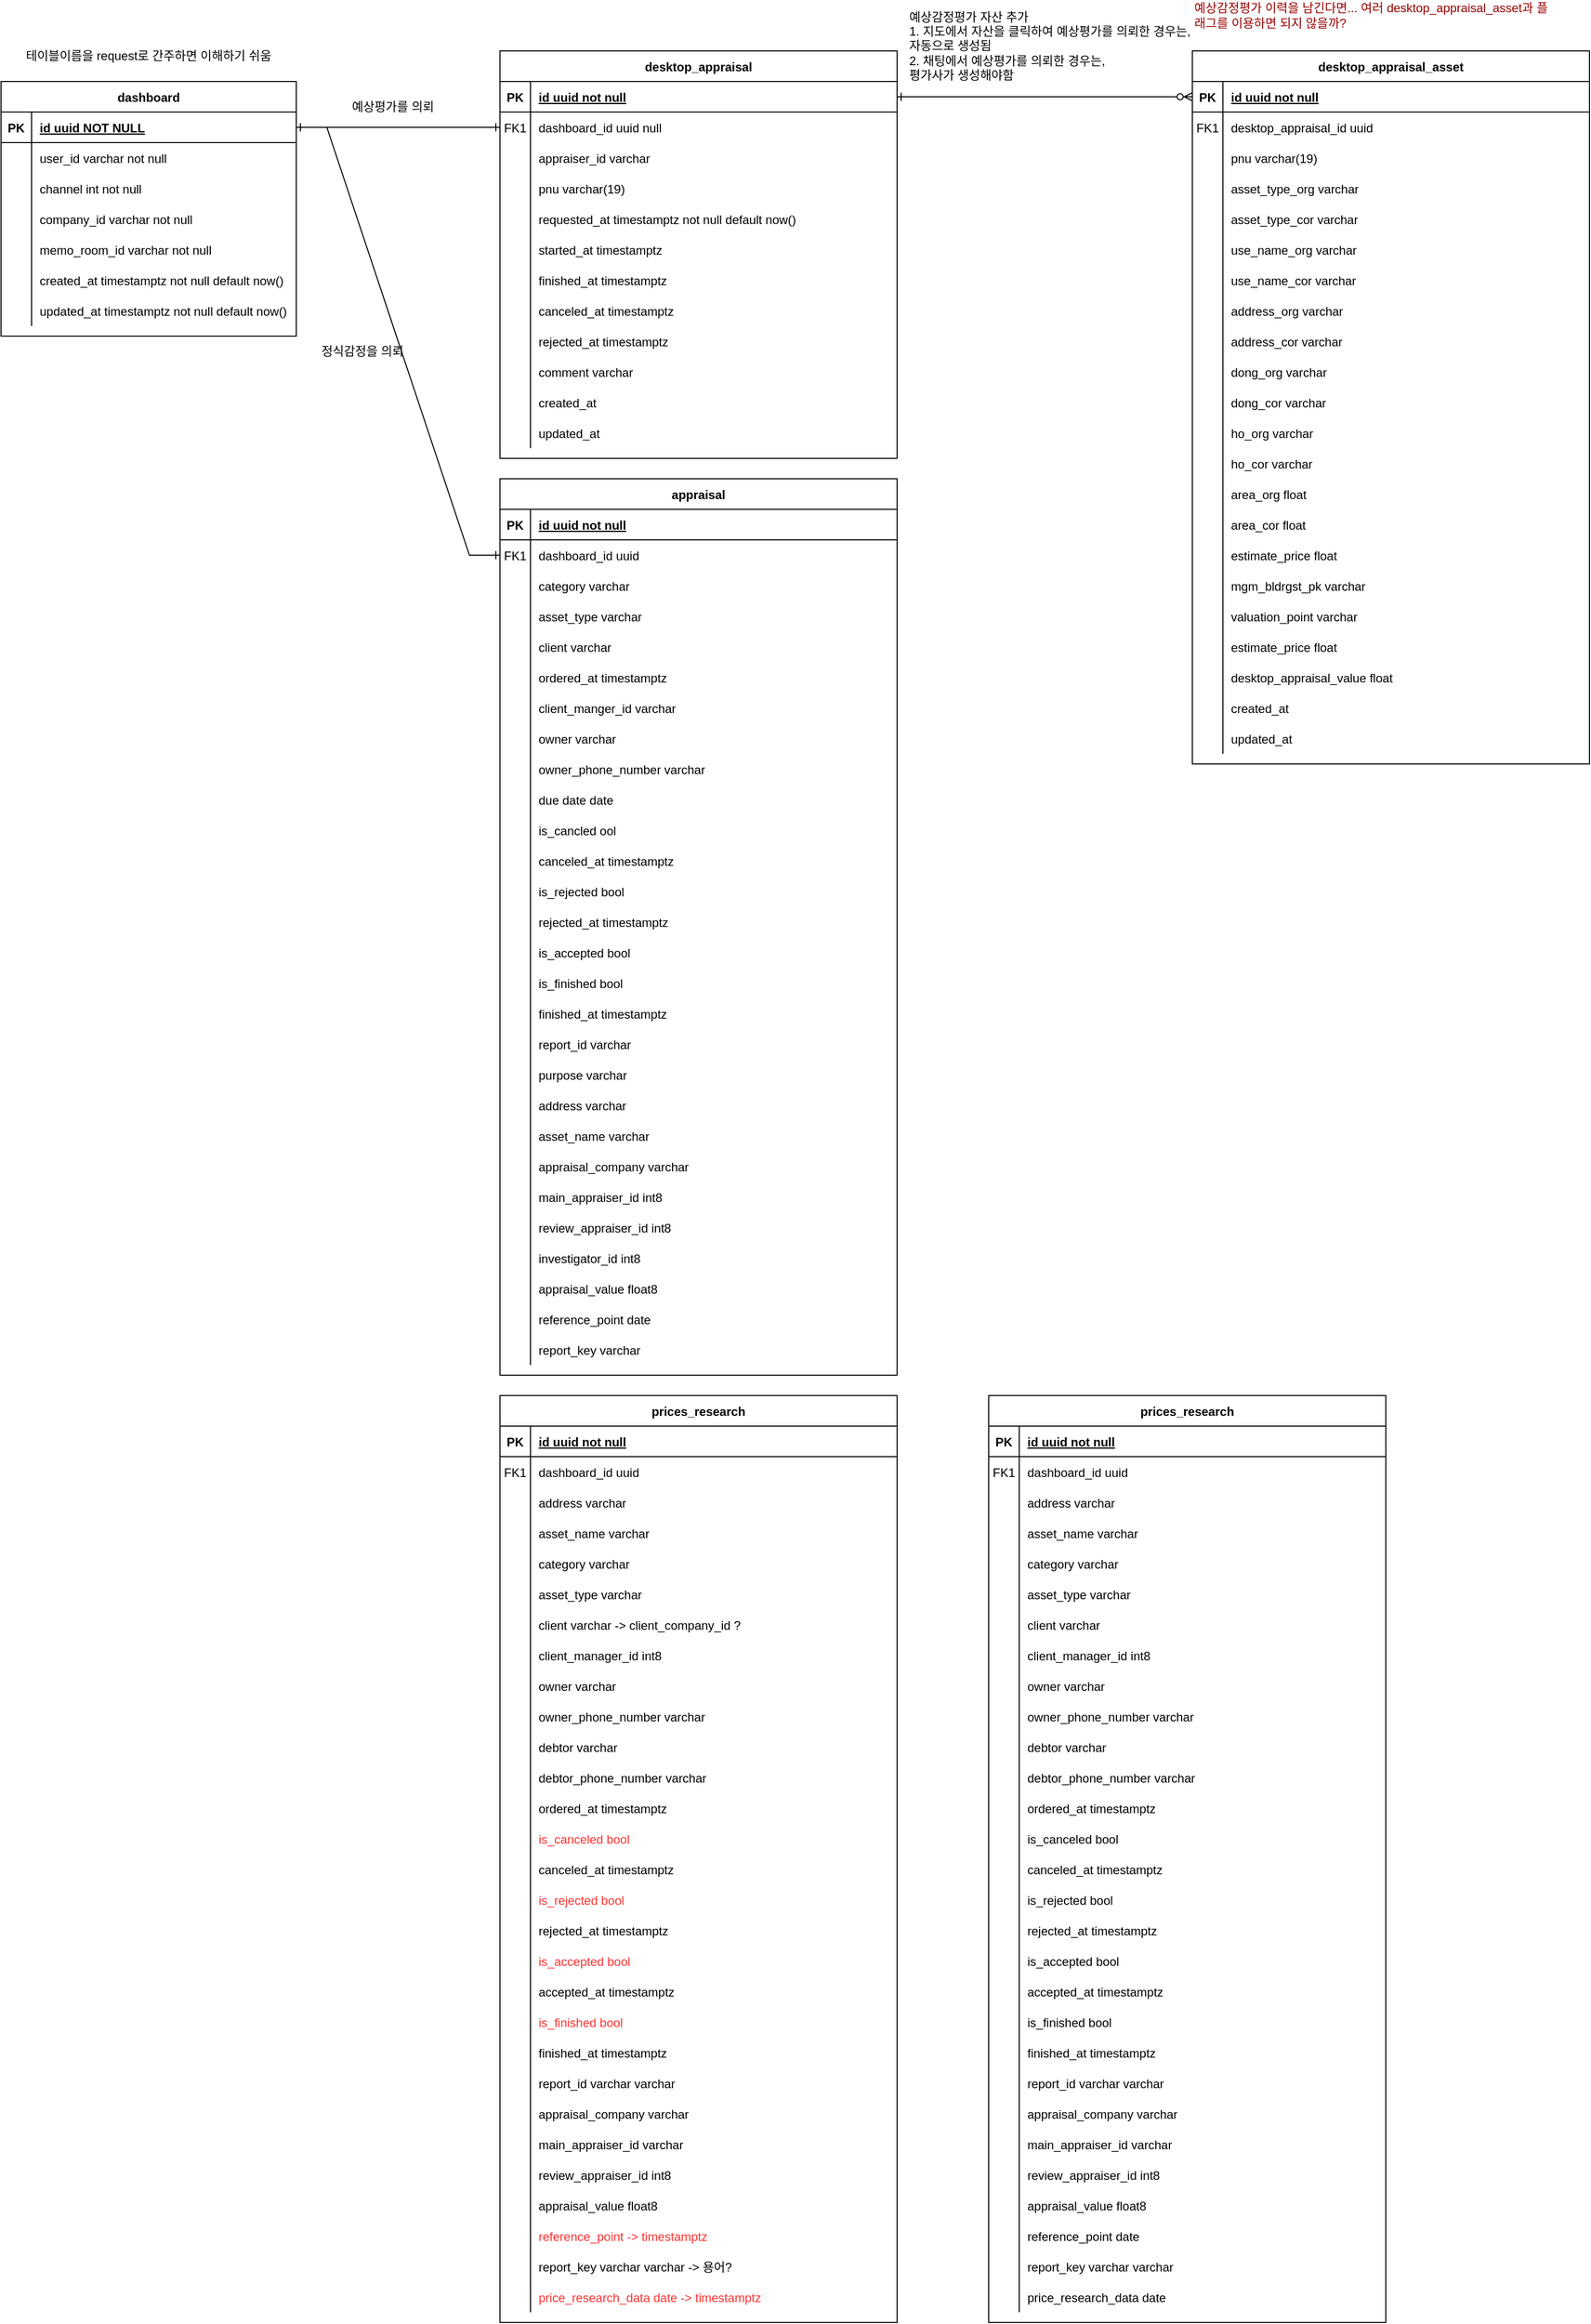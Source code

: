 <mxfile version="20.5.1" type="github">
  <diagram id="R2lEEEUBdFMjLlhIrx00" name="Page-1">
    <mxGraphModel dx="1476" dy="824" grid="1" gridSize="10" guides="1" tooltips="1" connect="1" arrows="1" fold="1" page="1" pageScale="1" pageWidth="850" pageHeight="1100" math="0" shadow="0" extFonts="Permanent Marker^https://fonts.googleapis.com/css?family=Permanent+Marker">
      <root>
        <mxCell id="0" />
        <mxCell id="1" parent="0" />
        <mxCell id="C-vyLk0tnHw3VtMMgP7b-1" value="" style="edgeStyle=entityRelationEdgeStyle;endArrow=ERone;startArrow=ERone;endFill=0;startFill=0;rounded=0;" parent="1" source="C-vyLk0tnHw3VtMMgP7b-24" target="C-vyLk0tnHw3VtMMgP7b-6" edge="1">
          <mxGeometry width="100" height="100" relative="1" as="geometry">
            <mxPoint x="340" y="720" as="sourcePoint" />
            <mxPoint x="440" y="620" as="targetPoint" />
          </mxGeometry>
        </mxCell>
        <mxCell id="C-vyLk0tnHw3VtMMgP7b-2" value="desktop_appraisal" style="shape=table;startSize=30;container=1;collapsible=1;childLayout=tableLayout;fixedRows=1;rowLines=0;fontStyle=1;align=center;resizeLast=1;" parent="1" vertex="1">
          <mxGeometry x="640" y="120" width="390" height="400" as="geometry" />
        </mxCell>
        <mxCell id="C-vyLk0tnHw3VtMMgP7b-3" value="" style="shape=partialRectangle;collapsible=0;dropTarget=0;pointerEvents=0;fillColor=none;points=[[0,0.5],[1,0.5]];portConstraint=eastwest;top=0;left=0;right=0;bottom=1;" parent="C-vyLk0tnHw3VtMMgP7b-2" vertex="1">
          <mxGeometry y="30" width="390" height="30" as="geometry" />
        </mxCell>
        <mxCell id="C-vyLk0tnHw3VtMMgP7b-4" value="PK" style="shape=partialRectangle;overflow=hidden;connectable=0;fillColor=none;top=0;left=0;bottom=0;right=0;fontStyle=1;" parent="C-vyLk0tnHw3VtMMgP7b-3" vertex="1">
          <mxGeometry width="30" height="30" as="geometry">
            <mxRectangle width="30" height="30" as="alternateBounds" />
          </mxGeometry>
        </mxCell>
        <mxCell id="C-vyLk0tnHw3VtMMgP7b-5" value="id uuid not null" style="shape=partialRectangle;overflow=hidden;connectable=0;fillColor=none;top=0;left=0;bottom=0;right=0;align=left;spacingLeft=6;fontStyle=5;" parent="C-vyLk0tnHw3VtMMgP7b-3" vertex="1">
          <mxGeometry x="30" width="360" height="30" as="geometry">
            <mxRectangle width="360" height="30" as="alternateBounds" />
          </mxGeometry>
        </mxCell>
        <mxCell id="C-vyLk0tnHw3VtMMgP7b-6" value="" style="shape=partialRectangle;collapsible=0;dropTarget=0;pointerEvents=0;fillColor=none;points=[[0,0.5],[1,0.5]];portConstraint=eastwest;top=0;left=0;right=0;bottom=0;" parent="C-vyLk0tnHw3VtMMgP7b-2" vertex="1">
          <mxGeometry y="60" width="390" height="30" as="geometry" />
        </mxCell>
        <mxCell id="C-vyLk0tnHw3VtMMgP7b-7" value="FK1" style="shape=partialRectangle;overflow=hidden;connectable=0;fillColor=none;top=0;left=0;bottom=0;right=0;" parent="C-vyLk0tnHw3VtMMgP7b-6" vertex="1">
          <mxGeometry width="30" height="30" as="geometry">
            <mxRectangle width="30" height="30" as="alternateBounds" />
          </mxGeometry>
        </mxCell>
        <mxCell id="C-vyLk0tnHw3VtMMgP7b-8" value="dashboard_id uuid null" style="shape=partialRectangle;overflow=hidden;connectable=0;fillColor=none;top=0;left=0;bottom=0;right=0;align=left;spacingLeft=6;" parent="C-vyLk0tnHw3VtMMgP7b-6" vertex="1">
          <mxGeometry x="30" width="360" height="30" as="geometry">
            <mxRectangle width="360" height="30" as="alternateBounds" />
          </mxGeometry>
        </mxCell>
        <mxCell id="df92DUPtWFObfpwzdkdk-72" value="" style="shape=partialRectangle;collapsible=0;dropTarget=0;pointerEvents=0;fillColor=none;points=[[0,0.5],[1,0.5]];portConstraint=eastwest;top=0;left=0;right=0;bottom=0;" parent="C-vyLk0tnHw3VtMMgP7b-2" vertex="1">
          <mxGeometry y="90" width="390" height="30" as="geometry" />
        </mxCell>
        <mxCell id="df92DUPtWFObfpwzdkdk-73" value="" style="shape=partialRectangle;overflow=hidden;connectable=0;fillColor=none;top=0;left=0;bottom=0;right=0;" parent="df92DUPtWFObfpwzdkdk-72" vertex="1">
          <mxGeometry width="30" height="30" as="geometry">
            <mxRectangle width="30" height="30" as="alternateBounds" />
          </mxGeometry>
        </mxCell>
        <mxCell id="df92DUPtWFObfpwzdkdk-74" value="appraiser_id varchar" style="shape=partialRectangle;overflow=hidden;connectable=0;fillColor=none;top=0;left=0;bottom=0;right=0;align=left;spacingLeft=6;" parent="df92DUPtWFObfpwzdkdk-72" vertex="1">
          <mxGeometry x="30" width="360" height="30" as="geometry">
            <mxRectangle width="360" height="30" as="alternateBounds" />
          </mxGeometry>
        </mxCell>
        <mxCell id="df92DUPtWFObfpwzdkdk-273" value="" style="shape=partialRectangle;collapsible=0;dropTarget=0;pointerEvents=0;fillColor=none;points=[[0,0.5],[1,0.5]];portConstraint=eastwest;top=0;left=0;right=0;bottom=0;" parent="C-vyLk0tnHw3VtMMgP7b-2" vertex="1">
          <mxGeometry y="120" width="390" height="30" as="geometry" />
        </mxCell>
        <mxCell id="df92DUPtWFObfpwzdkdk-274" value="" style="shape=partialRectangle;overflow=hidden;connectable=0;fillColor=none;top=0;left=0;bottom=0;right=0;" parent="df92DUPtWFObfpwzdkdk-273" vertex="1">
          <mxGeometry width="30" height="30" as="geometry">
            <mxRectangle width="30" height="30" as="alternateBounds" />
          </mxGeometry>
        </mxCell>
        <mxCell id="df92DUPtWFObfpwzdkdk-275" value="pnu varchar(19)" style="shape=partialRectangle;overflow=hidden;connectable=0;fillColor=none;top=0;left=0;bottom=0;right=0;align=left;spacingLeft=6;" parent="df92DUPtWFObfpwzdkdk-273" vertex="1">
          <mxGeometry x="30" width="360" height="30" as="geometry">
            <mxRectangle width="360" height="30" as="alternateBounds" />
          </mxGeometry>
        </mxCell>
        <mxCell id="df92DUPtWFObfpwzdkdk-75" value="" style="shape=partialRectangle;collapsible=0;dropTarget=0;pointerEvents=0;fillColor=none;points=[[0,0.5],[1,0.5]];portConstraint=eastwest;top=0;left=0;right=0;bottom=0;" parent="C-vyLk0tnHw3VtMMgP7b-2" vertex="1">
          <mxGeometry y="150" width="390" height="30" as="geometry" />
        </mxCell>
        <mxCell id="df92DUPtWFObfpwzdkdk-76" value="" style="shape=partialRectangle;overflow=hidden;connectable=0;fillColor=none;top=0;left=0;bottom=0;right=0;" parent="df92DUPtWFObfpwzdkdk-75" vertex="1">
          <mxGeometry width="30" height="30" as="geometry">
            <mxRectangle width="30" height="30" as="alternateBounds" />
          </mxGeometry>
        </mxCell>
        <mxCell id="df92DUPtWFObfpwzdkdk-77" value="requested_at timestamptz not null default now()" style="shape=partialRectangle;overflow=hidden;connectable=0;fillColor=none;top=0;left=0;bottom=0;right=0;align=left;spacingLeft=6;" parent="df92DUPtWFObfpwzdkdk-75" vertex="1">
          <mxGeometry x="30" width="360" height="30" as="geometry">
            <mxRectangle width="360" height="30" as="alternateBounds" />
          </mxGeometry>
        </mxCell>
        <mxCell id="df92DUPtWFObfpwzdkdk-118" value="" style="shape=partialRectangle;collapsible=0;dropTarget=0;pointerEvents=0;fillColor=none;points=[[0,0.5],[1,0.5]];portConstraint=eastwest;top=0;left=0;right=0;bottom=0;" parent="C-vyLk0tnHw3VtMMgP7b-2" vertex="1">
          <mxGeometry y="180" width="390" height="30" as="geometry" />
        </mxCell>
        <mxCell id="df92DUPtWFObfpwzdkdk-119" value="" style="shape=partialRectangle;overflow=hidden;connectable=0;fillColor=none;top=0;left=0;bottom=0;right=0;" parent="df92DUPtWFObfpwzdkdk-118" vertex="1">
          <mxGeometry width="30" height="30" as="geometry">
            <mxRectangle width="30" height="30" as="alternateBounds" />
          </mxGeometry>
        </mxCell>
        <mxCell id="df92DUPtWFObfpwzdkdk-120" value="started_at timestamptz" style="shape=partialRectangle;overflow=hidden;connectable=0;fillColor=none;top=0;left=0;bottom=0;right=0;align=left;spacingLeft=6;" parent="df92DUPtWFObfpwzdkdk-118" vertex="1">
          <mxGeometry x="30" width="360" height="30" as="geometry">
            <mxRectangle width="360" height="30" as="alternateBounds" />
          </mxGeometry>
        </mxCell>
        <mxCell id="df92DUPtWFObfpwzdkdk-121" value="" style="shape=partialRectangle;collapsible=0;dropTarget=0;pointerEvents=0;fillColor=none;points=[[0,0.5],[1,0.5]];portConstraint=eastwest;top=0;left=0;right=0;bottom=0;" parent="C-vyLk0tnHw3VtMMgP7b-2" vertex="1">
          <mxGeometry y="210" width="390" height="30" as="geometry" />
        </mxCell>
        <mxCell id="df92DUPtWFObfpwzdkdk-122" value="" style="shape=partialRectangle;overflow=hidden;connectable=0;fillColor=none;top=0;left=0;bottom=0;right=0;" parent="df92DUPtWFObfpwzdkdk-121" vertex="1">
          <mxGeometry width="30" height="30" as="geometry">
            <mxRectangle width="30" height="30" as="alternateBounds" />
          </mxGeometry>
        </mxCell>
        <mxCell id="df92DUPtWFObfpwzdkdk-123" value="finished_at timestamptz" style="shape=partialRectangle;overflow=hidden;connectable=0;fillColor=none;top=0;left=0;bottom=0;right=0;align=left;spacingLeft=6;" parent="df92DUPtWFObfpwzdkdk-121" vertex="1">
          <mxGeometry x="30" width="360" height="30" as="geometry">
            <mxRectangle width="360" height="30" as="alternateBounds" />
          </mxGeometry>
        </mxCell>
        <mxCell id="df92DUPtWFObfpwzdkdk-124" value="" style="shape=partialRectangle;collapsible=0;dropTarget=0;pointerEvents=0;fillColor=none;points=[[0,0.5],[1,0.5]];portConstraint=eastwest;top=0;left=0;right=0;bottom=0;" parent="C-vyLk0tnHw3VtMMgP7b-2" vertex="1">
          <mxGeometry y="240" width="390" height="30" as="geometry" />
        </mxCell>
        <mxCell id="df92DUPtWFObfpwzdkdk-125" value="" style="shape=partialRectangle;overflow=hidden;connectable=0;fillColor=none;top=0;left=0;bottom=0;right=0;" parent="df92DUPtWFObfpwzdkdk-124" vertex="1">
          <mxGeometry width="30" height="30" as="geometry">
            <mxRectangle width="30" height="30" as="alternateBounds" />
          </mxGeometry>
        </mxCell>
        <mxCell id="df92DUPtWFObfpwzdkdk-126" value="canceled_at timestamptz" style="shape=partialRectangle;overflow=hidden;connectable=0;fillColor=none;top=0;left=0;bottom=0;right=0;align=left;spacingLeft=6;" parent="df92DUPtWFObfpwzdkdk-124" vertex="1">
          <mxGeometry x="30" width="360" height="30" as="geometry">
            <mxRectangle width="360" height="30" as="alternateBounds" />
          </mxGeometry>
        </mxCell>
        <mxCell id="df92DUPtWFObfpwzdkdk-127" value="" style="shape=partialRectangle;collapsible=0;dropTarget=0;pointerEvents=0;fillColor=none;points=[[0,0.5],[1,0.5]];portConstraint=eastwest;top=0;left=0;right=0;bottom=0;" parent="C-vyLk0tnHw3VtMMgP7b-2" vertex="1">
          <mxGeometry y="270" width="390" height="30" as="geometry" />
        </mxCell>
        <mxCell id="df92DUPtWFObfpwzdkdk-128" value="" style="shape=partialRectangle;overflow=hidden;connectable=0;fillColor=none;top=0;left=0;bottom=0;right=0;" parent="df92DUPtWFObfpwzdkdk-127" vertex="1">
          <mxGeometry width="30" height="30" as="geometry">
            <mxRectangle width="30" height="30" as="alternateBounds" />
          </mxGeometry>
        </mxCell>
        <mxCell id="df92DUPtWFObfpwzdkdk-129" value="rejected_at timestamptz" style="shape=partialRectangle;overflow=hidden;connectable=0;fillColor=none;top=0;left=0;bottom=0;right=0;align=left;spacingLeft=6;" parent="df92DUPtWFObfpwzdkdk-127" vertex="1">
          <mxGeometry x="30" width="360" height="30" as="geometry">
            <mxRectangle width="360" height="30" as="alternateBounds" />
          </mxGeometry>
        </mxCell>
        <mxCell id="df92DUPtWFObfpwzdkdk-270" value="" style="shape=partialRectangle;collapsible=0;dropTarget=0;pointerEvents=0;fillColor=none;points=[[0,0.5],[1,0.5]];portConstraint=eastwest;top=0;left=0;right=0;bottom=0;" parent="C-vyLk0tnHw3VtMMgP7b-2" vertex="1">
          <mxGeometry y="300" width="390" height="30" as="geometry" />
        </mxCell>
        <mxCell id="df92DUPtWFObfpwzdkdk-271" value="" style="shape=partialRectangle;overflow=hidden;connectable=0;fillColor=none;top=0;left=0;bottom=0;right=0;" parent="df92DUPtWFObfpwzdkdk-270" vertex="1">
          <mxGeometry width="30" height="30" as="geometry">
            <mxRectangle width="30" height="30" as="alternateBounds" />
          </mxGeometry>
        </mxCell>
        <mxCell id="df92DUPtWFObfpwzdkdk-272" value="comment varchar" style="shape=partialRectangle;overflow=hidden;connectable=0;fillColor=none;top=0;left=0;bottom=0;right=0;align=left;spacingLeft=6;" parent="df92DUPtWFObfpwzdkdk-270" vertex="1">
          <mxGeometry x="30" width="360" height="30" as="geometry">
            <mxRectangle width="360" height="30" as="alternateBounds" />
          </mxGeometry>
        </mxCell>
        <mxCell id="1kGOaSGAjmDiaFszpReE-1" value="" style="shape=partialRectangle;collapsible=0;dropTarget=0;pointerEvents=0;fillColor=none;points=[[0,0.5],[1,0.5]];portConstraint=eastwest;top=0;left=0;right=0;bottom=0;" parent="C-vyLk0tnHw3VtMMgP7b-2" vertex="1">
          <mxGeometry y="330" width="390" height="30" as="geometry" />
        </mxCell>
        <mxCell id="1kGOaSGAjmDiaFszpReE-2" value="" style="shape=partialRectangle;overflow=hidden;connectable=0;fillColor=none;top=0;left=0;bottom=0;right=0;" parent="1kGOaSGAjmDiaFszpReE-1" vertex="1">
          <mxGeometry width="30" height="30" as="geometry">
            <mxRectangle width="30" height="30" as="alternateBounds" />
          </mxGeometry>
        </mxCell>
        <mxCell id="1kGOaSGAjmDiaFszpReE-3" value="created_at" style="shape=partialRectangle;overflow=hidden;connectable=0;fillColor=none;top=0;left=0;bottom=0;right=0;align=left;spacingLeft=6;" parent="1kGOaSGAjmDiaFszpReE-1" vertex="1">
          <mxGeometry x="30" width="360" height="30" as="geometry">
            <mxRectangle width="360" height="30" as="alternateBounds" />
          </mxGeometry>
        </mxCell>
        <mxCell id="1kGOaSGAjmDiaFszpReE-4" value="" style="shape=partialRectangle;collapsible=0;dropTarget=0;pointerEvents=0;fillColor=none;points=[[0,0.5],[1,0.5]];portConstraint=eastwest;top=0;left=0;right=0;bottom=0;" parent="C-vyLk0tnHw3VtMMgP7b-2" vertex="1">
          <mxGeometry y="360" width="390" height="30" as="geometry" />
        </mxCell>
        <mxCell id="1kGOaSGAjmDiaFszpReE-5" value="" style="shape=partialRectangle;overflow=hidden;connectable=0;fillColor=none;top=0;left=0;bottom=0;right=0;" parent="1kGOaSGAjmDiaFszpReE-4" vertex="1">
          <mxGeometry width="30" height="30" as="geometry">
            <mxRectangle width="30" height="30" as="alternateBounds" />
          </mxGeometry>
        </mxCell>
        <mxCell id="1kGOaSGAjmDiaFszpReE-6" value="updated_at" style="shape=partialRectangle;overflow=hidden;connectable=0;fillColor=none;top=0;left=0;bottom=0;right=0;align=left;spacingLeft=6;" parent="1kGOaSGAjmDiaFszpReE-4" vertex="1">
          <mxGeometry x="30" width="360" height="30" as="geometry">
            <mxRectangle width="360" height="30" as="alternateBounds" />
          </mxGeometry>
        </mxCell>
        <mxCell id="C-vyLk0tnHw3VtMMgP7b-23" value="dashboard" style="shape=table;startSize=30;container=1;collapsible=1;childLayout=tableLayout;fixedRows=1;rowLines=0;fontStyle=1;align=center;resizeLast=1;" parent="1" vertex="1">
          <mxGeometry x="150" y="150" width="290" height="250" as="geometry" />
        </mxCell>
        <mxCell id="C-vyLk0tnHw3VtMMgP7b-24" value="" style="shape=partialRectangle;collapsible=0;dropTarget=0;pointerEvents=0;fillColor=none;points=[[0,0.5],[1,0.5]];portConstraint=eastwest;top=0;left=0;right=0;bottom=1;" parent="C-vyLk0tnHw3VtMMgP7b-23" vertex="1">
          <mxGeometry y="30" width="290" height="30" as="geometry" />
        </mxCell>
        <mxCell id="C-vyLk0tnHw3VtMMgP7b-25" value="PK" style="shape=partialRectangle;overflow=hidden;connectable=0;fillColor=none;top=0;left=0;bottom=0;right=0;fontStyle=1;" parent="C-vyLk0tnHw3VtMMgP7b-24" vertex="1">
          <mxGeometry width="30" height="30" as="geometry">
            <mxRectangle width="30" height="30" as="alternateBounds" />
          </mxGeometry>
        </mxCell>
        <mxCell id="C-vyLk0tnHw3VtMMgP7b-26" value="id uuid NOT NULL " style="shape=partialRectangle;overflow=hidden;connectable=0;fillColor=none;top=0;left=0;bottom=0;right=0;align=left;spacingLeft=6;fontStyle=5;" parent="C-vyLk0tnHw3VtMMgP7b-24" vertex="1">
          <mxGeometry x="30" width="260" height="30" as="geometry">
            <mxRectangle width="260" height="30" as="alternateBounds" />
          </mxGeometry>
        </mxCell>
        <mxCell id="df92DUPtWFObfpwzdkdk-95" value="" style="shape=partialRectangle;collapsible=0;dropTarget=0;pointerEvents=0;fillColor=none;points=[[0,0.5],[1,0.5]];portConstraint=eastwest;top=0;left=0;right=0;bottom=0;" parent="C-vyLk0tnHw3VtMMgP7b-23" vertex="1">
          <mxGeometry y="60" width="290" height="30" as="geometry" />
        </mxCell>
        <mxCell id="df92DUPtWFObfpwzdkdk-96" value="" style="shape=partialRectangle;overflow=hidden;connectable=0;fillColor=none;top=0;left=0;bottom=0;right=0;" parent="df92DUPtWFObfpwzdkdk-95" vertex="1">
          <mxGeometry width="30" height="30" as="geometry">
            <mxRectangle width="30" height="30" as="alternateBounds" />
          </mxGeometry>
        </mxCell>
        <mxCell id="df92DUPtWFObfpwzdkdk-97" value="user_id varchar not null" style="shape=partialRectangle;overflow=hidden;connectable=0;fillColor=none;top=0;left=0;bottom=0;right=0;align=left;spacingLeft=6;" parent="df92DUPtWFObfpwzdkdk-95" vertex="1">
          <mxGeometry x="30" width="260" height="30" as="geometry">
            <mxRectangle width="260" height="30" as="alternateBounds" />
          </mxGeometry>
        </mxCell>
        <mxCell id="df92DUPtWFObfpwzdkdk-69" value="" style="shape=partialRectangle;collapsible=0;dropTarget=0;pointerEvents=0;fillColor=none;points=[[0,0.5],[1,0.5]];portConstraint=eastwest;top=0;left=0;right=0;bottom=0;" parent="C-vyLk0tnHw3VtMMgP7b-23" vertex="1">
          <mxGeometry y="90" width="290" height="30" as="geometry" />
        </mxCell>
        <mxCell id="df92DUPtWFObfpwzdkdk-70" value="" style="shape=partialRectangle;overflow=hidden;connectable=0;fillColor=none;top=0;left=0;bottom=0;right=0;" parent="df92DUPtWFObfpwzdkdk-69" vertex="1">
          <mxGeometry width="30" height="30" as="geometry">
            <mxRectangle width="30" height="30" as="alternateBounds" />
          </mxGeometry>
        </mxCell>
        <mxCell id="df92DUPtWFObfpwzdkdk-71" value="channel int not null" style="shape=partialRectangle;overflow=hidden;connectable=0;fillColor=none;top=0;left=0;bottom=0;right=0;align=left;spacingLeft=6;" parent="df92DUPtWFObfpwzdkdk-69" vertex="1">
          <mxGeometry x="30" width="260" height="30" as="geometry">
            <mxRectangle width="260" height="30" as="alternateBounds" />
          </mxGeometry>
        </mxCell>
        <mxCell id="df92DUPtWFObfpwzdkdk-98" value="" style="shape=partialRectangle;collapsible=0;dropTarget=0;pointerEvents=0;fillColor=none;points=[[0,0.5],[1,0.5]];portConstraint=eastwest;top=0;left=0;right=0;bottom=0;" parent="C-vyLk0tnHw3VtMMgP7b-23" vertex="1">
          <mxGeometry y="120" width="290" height="30" as="geometry" />
        </mxCell>
        <mxCell id="df92DUPtWFObfpwzdkdk-99" value="" style="shape=partialRectangle;overflow=hidden;connectable=0;fillColor=none;top=0;left=0;bottom=0;right=0;" parent="df92DUPtWFObfpwzdkdk-98" vertex="1">
          <mxGeometry width="30" height="30" as="geometry">
            <mxRectangle width="30" height="30" as="alternateBounds" />
          </mxGeometry>
        </mxCell>
        <mxCell id="df92DUPtWFObfpwzdkdk-100" value="company_id varchar not null" style="shape=partialRectangle;overflow=hidden;connectable=0;fillColor=none;top=0;left=0;bottom=0;right=0;align=left;spacingLeft=6;" parent="df92DUPtWFObfpwzdkdk-98" vertex="1">
          <mxGeometry x="30" width="260" height="30" as="geometry">
            <mxRectangle width="260" height="30" as="alternateBounds" />
          </mxGeometry>
        </mxCell>
        <mxCell id="C-vyLk0tnHw3VtMMgP7b-27" value="" style="shape=partialRectangle;collapsible=0;dropTarget=0;pointerEvents=0;fillColor=none;points=[[0,0.5],[1,0.5]];portConstraint=eastwest;top=0;left=0;right=0;bottom=0;" parent="C-vyLk0tnHw3VtMMgP7b-23" vertex="1">
          <mxGeometry y="150" width="290" height="30" as="geometry" />
        </mxCell>
        <mxCell id="C-vyLk0tnHw3VtMMgP7b-28" value="" style="shape=partialRectangle;overflow=hidden;connectable=0;fillColor=none;top=0;left=0;bottom=0;right=0;" parent="C-vyLk0tnHw3VtMMgP7b-27" vertex="1">
          <mxGeometry width="30" height="30" as="geometry">
            <mxRectangle width="30" height="30" as="alternateBounds" />
          </mxGeometry>
        </mxCell>
        <mxCell id="C-vyLk0tnHw3VtMMgP7b-29" value="memo_room_id varchar not null" style="shape=partialRectangle;overflow=hidden;connectable=0;fillColor=none;top=0;left=0;bottom=0;right=0;align=left;spacingLeft=6;" parent="C-vyLk0tnHw3VtMMgP7b-27" vertex="1">
          <mxGeometry x="30" width="260" height="30" as="geometry">
            <mxRectangle width="260" height="30" as="alternateBounds" />
          </mxGeometry>
        </mxCell>
        <mxCell id="df92DUPtWFObfpwzdkdk-33" value="" style="shape=partialRectangle;collapsible=0;dropTarget=0;pointerEvents=0;fillColor=none;points=[[0,0.5],[1,0.5]];portConstraint=eastwest;top=0;left=0;right=0;bottom=0;" parent="C-vyLk0tnHw3VtMMgP7b-23" vertex="1">
          <mxGeometry y="180" width="290" height="30" as="geometry" />
        </mxCell>
        <mxCell id="df92DUPtWFObfpwzdkdk-34" value="" style="shape=partialRectangle;overflow=hidden;connectable=0;fillColor=none;top=0;left=0;bottom=0;right=0;" parent="df92DUPtWFObfpwzdkdk-33" vertex="1">
          <mxGeometry width="30" height="30" as="geometry">
            <mxRectangle width="30" height="30" as="alternateBounds" />
          </mxGeometry>
        </mxCell>
        <mxCell id="df92DUPtWFObfpwzdkdk-35" value="created_at timestamptz not null default now()" style="shape=partialRectangle;overflow=hidden;connectable=0;fillColor=none;top=0;left=0;bottom=0;right=0;align=left;spacingLeft=6;" parent="df92DUPtWFObfpwzdkdk-33" vertex="1">
          <mxGeometry x="30" width="260" height="30" as="geometry">
            <mxRectangle width="260" height="30" as="alternateBounds" />
          </mxGeometry>
        </mxCell>
        <mxCell id="df92DUPtWFObfpwzdkdk-66" value="" style="shape=partialRectangle;collapsible=0;dropTarget=0;pointerEvents=0;fillColor=none;points=[[0,0.5],[1,0.5]];portConstraint=eastwest;top=0;left=0;right=0;bottom=0;" parent="C-vyLk0tnHw3VtMMgP7b-23" vertex="1">
          <mxGeometry y="210" width="290" height="30" as="geometry" />
        </mxCell>
        <mxCell id="df92DUPtWFObfpwzdkdk-67" value="" style="shape=partialRectangle;overflow=hidden;connectable=0;fillColor=none;top=0;left=0;bottom=0;right=0;" parent="df92DUPtWFObfpwzdkdk-66" vertex="1">
          <mxGeometry width="30" height="30" as="geometry">
            <mxRectangle width="30" height="30" as="alternateBounds" />
          </mxGeometry>
        </mxCell>
        <mxCell id="df92DUPtWFObfpwzdkdk-68" value="updated_at timestamptz not null default now()" style="shape=partialRectangle;overflow=hidden;connectable=0;fillColor=none;top=0;left=0;bottom=0;right=0;align=left;spacingLeft=6;" parent="df92DUPtWFObfpwzdkdk-66" vertex="1">
          <mxGeometry x="30" width="260" height="30" as="geometry">
            <mxRectangle width="260" height="30" as="alternateBounds" />
          </mxGeometry>
        </mxCell>
        <mxCell id="df92DUPtWFObfpwzdkdk-144" value="desktop_appraisal_asset" style="shape=table;startSize=30;container=1;collapsible=1;childLayout=tableLayout;fixedRows=1;rowLines=0;fontStyle=1;align=center;resizeLast=1;" parent="1" vertex="1">
          <mxGeometry x="1320" y="120" width="390" height="700" as="geometry" />
        </mxCell>
        <mxCell id="df92DUPtWFObfpwzdkdk-145" value="" style="shape=partialRectangle;collapsible=0;dropTarget=0;pointerEvents=0;fillColor=none;points=[[0,0.5],[1,0.5]];portConstraint=eastwest;top=0;left=0;right=0;bottom=1;" parent="df92DUPtWFObfpwzdkdk-144" vertex="1">
          <mxGeometry y="30" width="390" height="30" as="geometry" />
        </mxCell>
        <mxCell id="df92DUPtWFObfpwzdkdk-146" value="PK" style="shape=partialRectangle;overflow=hidden;connectable=0;fillColor=none;top=0;left=0;bottom=0;right=0;fontStyle=1;" parent="df92DUPtWFObfpwzdkdk-145" vertex="1">
          <mxGeometry width="30" height="30" as="geometry">
            <mxRectangle width="30" height="30" as="alternateBounds" />
          </mxGeometry>
        </mxCell>
        <mxCell id="df92DUPtWFObfpwzdkdk-147" value="id uuid not null" style="shape=partialRectangle;overflow=hidden;connectable=0;fillColor=none;top=0;left=0;bottom=0;right=0;align=left;spacingLeft=6;fontStyle=5;" parent="df92DUPtWFObfpwzdkdk-145" vertex="1">
          <mxGeometry x="30" width="360" height="30" as="geometry">
            <mxRectangle width="360" height="30" as="alternateBounds" />
          </mxGeometry>
        </mxCell>
        <mxCell id="df92DUPtWFObfpwzdkdk-148" value="" style="shape=partialRectangle;collapsible=0;dropTarget=0;pointerEvents=0;fillColor=none;points=[[0,0.5],[1,0.5]];portConstraint=eastwest;top=0;left=0;right=0;bottom=0;" parent="df92DUPtWFObfpwzdkdk-144" vertex="1">
          <mxGeometry y="60" width="390" height="30" as="geometry" />
        </mxCell>
        <mxCell id="df92DUPtWFObfpwzdkdk-149" value="FK1" style="shape=partialRectangle;overflow=hidden;connectable=0;fillColor=none;top=0;left=0;bottom=0;right=0;" parent="df92DUPtWFObfpwzdkdk-148" vertex="1">
          <mxGeometry width="30" height="30" as="geometry">
            <mxRectangle width="30" height="30" as="alternateBounds" />
          </mxGeometry>
        </mxCell>
        <mxCell id="df92DUPtWFObfpwzdkdk-150" value="desktop_appraisal_id uuid" style="shape=partialRectangle;overflow=hidden;connectable=0;fillColor=none;top=0;left=0;bottom=0;right=0;align=left;spacingLeft=6;" parent="df92DUPtWFObfpwzdkdk-148" vertex="1">
          <mxGeometry x="30" width="360" height="30" as="geometry">
            <mxRectangle width="360" height="30" as="alternateBounds" />
          </mxGeometry>
        </mxCell>
        <mxCell id="df92DUPtWFObfpwzdkdk-276" value="" style="shape=partialRectangle;collapsible=0;dropTarget=0;pointerEvents=0;fillColor=none;points=[[0,0.5],[1,0.5]];portConstraint=eastwest;top=0;left=0;right=0;bottom=0;" parent="df92DUPtWFObfpwzdkdk-144" vertex="1">
          <mxGeometry y="90" width="390" height="30" as="geometry" />
        </mxCell>
        <mxCell id="df92DUPtWFObfpwzdkdk-277" value="" style="shape=partialRectangle;overflow=hidden;connectable=0;fillColor=none;top=0;left=0;bottom=0;right=0;" parent="df92DUPtWFObfpwzdkdk-276" vertex="1">
          <mxGeometry width="30" height="30" as="geometry">
            <mxRectangle width="30" height="30" as="alternateBounds" />
          </mxGeometry>
        </mxCell>
        <mxCell id="df92DUPtWFObfpwzdkdk-278" value="pnu varchar(19)" style="shape=partialRectangle;overflow=hidden;connectable=0;fillColor=none;top=0;left=0;bottom=0;right=0;align=left;spacingLeft=6;" parent="df92DUPtWFObfpwzdkdk-276" vertex="1">
          <mxGeometry x="30" width="360" height="30" as="geometry">
            <mxRectangle width="360" height="30" as="alternateBounds" />
          </mxGeometry>
        </mxCell>
        <mxCell id="df92DUPtWFObfpwzdkdk-151" value="" style="shape=partialRectangle;collapsible=0;dropTarget=0;pointerEvents=0;fillColor=none;points=[[0,0.5],[1,0.5]];portConstraint=eastwest;top=0;left=0;right=0;bottom=0;" parent="df92DUPtWFObfpwzdkdk-144" vertex="1">
          <mxGeometry y="120" width="390" height="30" as="geometry" />
        </mxCell>
        <mxCell id="df92DUPtWFObfpwzdkdk-152" value="" style="shape=partialRectangle;overflow=hidden;connectable=0;fillColor=none;top=0;left=0;bottom=0;right=0;" parent="df92DUPtWFObfpwzdkdk-151" vertex="1">
          <mxGeometry width="30" height="30" as="geometry">
            <mxRectangle width="30" height="30" as="alternateBounds" />
          </mxGeometry>
        </mxCell>
        <mxCell id="df92DUPtWFObfpwzdkdk-153" value="asset_type_org varchar" style="shape=partialRectangle;overflow=hidden;connectable=0;fillColor=none;top=0;left=0;bottom=0;right=0;align=left;spacingLeft=6;" parent="df92DUPtWFObfpwzdkdk-151" vertex="1">
          <mxGeometry x="30" width="360" height="30" as="geometry">
            <mxRectangle width="360" height="30" as="alternateBounds" />
          </mxGeometry>
        </mxCell>
        <mxCell id="df92DUPtWFObfpwzdkdk-154" value="" style="shape=partialRectangle;collapsible=0;dropTarget=0;pointerEvents=0;fillColor=none;points=[[0,0.5],[1,0.5]];portConstraint=eastwest;top=0;left=0;right=0;bottom=0;" parent="df92DUPtWFObfpwzdkdk-144" vertex="1">
          <mxGeometry y="150" width="390" height="30" as="geometry" />
        </mxCell>
        <mxCell id="df92DUPtWFObfpwzdkdk-155" value="" style="shape=partialRectangle;overflow=hidden;connectable=0;fillColor=none;top=0;left=0;bottom=0;right=0;" parent="df92DUPtWFObfpwzdkdk-154" vertex="1">
          <mxGeometry width="30" height="30" as="geometry">
            <mxRectangle width="30" height="30" as="alternateBounds" />
          </mxGeometry>
        </mxCell>
        <mxCell id="df92DUPtWFObfpwzdkdk-156" value="asset_type_cor varchar" style="shape=partialRectangle;overflow=hidden;connectable=0;fillColor=none;top=0;left=0;bottom=0;right=0;align=left;spacingLeft=6;" parent="df92DUPtWFObfpwzdkdk-154" vertex="1">
          <mxGeometry x="30" width="360" height="30" as="geometry">
            <mxRectangle width="360" height="30" as="alternateBounds" />
          </mxGeometry>
        </mxCell>
        <mxCell id="df92DUPtWFObfpwzdkdk-157" value="" style="shape=partialRectangle;collapsible=0;dropTarget=0;pointerEvents=0;fillColor=none;points=[[0,0.5],[1,0.5]];portConstraint=eastwest;top=0;left=0;right=0;bottom=0;" parent="df92DUPtWFObfpwzdkdk-144" vertex="1">
          <mxGeometry y="180" width="390" height="30" as="geometry" />
        </mxCell>
        <mxCell id="df92DUPtWFObfpwzdkdk-158" value="" style="shape=partialRectangle;overflow=hidden;connectable=0;fillColor=none;top=0;left=0;bottom=0;right=0;" parent="df92DUPtWFObfpwzdkdk-157" vertex="1">
          <mxGeometry width="30" height="30" as="geometry">
            <mxRectangle width="30" height="30" as="alternateBounds" />
          </mxGeometry>
        </mxCell>
        <mxCell id="df92DUPtWFObfpwzdkdk-159" value="use_name_org varchar" style="shape=partialRectangle;overflow=hidden;connectable=0;fillColor=none;top=0;left=0;bottom=0;right=0;align=left;spacingLeft=6;" parent="df92DUPtWFObfpwzdkdk-157" vertex="1">
          <mxGeometry x="30" width="360" height="30" as="geometry">
            <mxRectangle width="360" height="30" as="alternateBounds" />
          </mxGeometry>
        </mxCell>
        <mxCell id="df92DUPtWFObfpwzdkdk-160" value="" style="shape=partialRectangle;collapsible=0;dropTarget=0;pointerEvents=0;fillColor=none;points=[[0,0.5],[1,0.5]];portConstraint=eastwest;top=0;left=0;right=0;bottom=0;" parent="df92DUPtWFObfpwzdkdk-144" vertex="1">
          <mxGeometry y="210" width="390" height="30" as="geometry" />
        </mxCell>
        <mxCell id="df92DUPtWFObfpwzdkdk-161" value="" style="shape=partialRectangle;overflow=hidden;connectable=0;fillColor=none;top=0;left=0;bottom=0;right=0;" parent="df92DUPtWFObfpwzdkdk-160" vertex="1">
          <mxGeometry width="30" height="30" as="geometry">
            <mxRectangle width="30" height="30" as="alternateBounds" />
          </mxGeometry>
        </mxCell>
        <mxCell id="df92DUPtWFObfpwzdkdk-162" value="use_name_cor varchar" style="shape=partialRectangle;overflow=hidden;connectable=0;fillColor=none;top=0;left=0;bottom=0;right=0;align=left;spacingLeft=6;" parent="df92DUPtWFObfpwzdkdk-160" vertex="1">
          <mxGeometry x="30" width="360" height="30" as="geometry">
            <mxRectangle width="360" height="30" as="alternateBounds" />
          </mxGeometry>
        </mxCell>
        <mxCell id="df92DUPtWFObfpwzdkdk-163" value="" style="shape=partialRectangle;collapsible=0;dropTarget=0;pointerEvents=0;fillColor=none;points=[[0,0.5],[1,0.5]];portConstraint=eastwest;top=0;left=0;right=0;bottom=0;" parent="df92DUPtWFObfpwzdkdk-144" vertex="1">
          <mxGeometry y="240" width="390" height="30" as="geometry" />
        </mxCell>
        <mxCell id="df92DUPtWFObfpwzdkdk-164" value="" style="shape=partialRectangle;overflow=hidden;connectable=0;fillColor=none;top=0;left=0;bottom=0;right=0;" parent="df92DUPtWFObfpwzdkdk-163" vertex="1">
          <mxGeometry width="30" height="30" as="geometry">
            <mxRectangle width="30" height="30" as="alternateBounds" />
          </mxGeometry>
        </mxCell>
        <mxCell id="df92DUPtWFObfpwzdkdk-165" value="address_org varchar" style="shape=partialRectangle;overflow=hidden;connectable=0;fillColor=none;top=0;left=0;bottom=0;right=0;align=left;spacingLeft=6;" parent="df92DUPtWFObfpwzdkdk-163" vertex="1">
          <mxGeometry x="30" width="360" height="30" as="geometry">
            <mxRectangle width="360" height="30" as="alternateBounds" />
          </mxGeometry>
        </mxCell>
        <mxCell id="df92DUPtWFObfpwzdkdk-166" value="" style="shape=partialRectangle;collapsible=0;dropTarget=0;pointerEvents=0;fillColor=none;points=[[0,0.5],[1,0.5]];portConstraint=eastwest;top=0;left=0;right=0;bottom=0;" parent="df92DUPtWFObfpwzdkdk-144" vertex="1">
          <mxGeometry y="270" width="390" height="30" as="geometry" />
        </mxCell>
        <mxCell id="df92DUPtWFObfpwzdkdk-167" value="" style="shape=partialRectangle;overflow=hidden;connectable=0;fillColor=none;top=0;left=0;bottom=0;right=0;" parent="df92DUPtWFObfpwzdkdk-166" vertex="1">
          <mxGeometry width="30" height="30" as="geometry">
            <mxRectangle width="30" height="30" as="alternateBounds" />
          </mxGeometry>
        </mxCell>
        <mxCell id="df92DUPtWFObfpwzdkdk-168" value="address_cor varchar" style="shape=partialRectangle;overflow=hidden;connectable=0;fillColor=none;top=0;left=0;bottom=0;right=0;align=left;spacingLeft=6;" parent="df92DUPtWFObfpwzdkdk-166" vertex="1">
          <mxGeometry x="30" width="360" height="30" as="geometry">
            <mxRectangle width="360" height="30" as="alternateBounds" />
          </mxGeometry>
        </mxCell>
        <mxCell id="df92DUPtWFObfpwzdkdk-236" value="" style="shape=partialRectangle;collapsible=0;dropTarget=0;pointerEvents=0;fillColor=none;points=[[0,0.5],[1,0.5]];portConstraint=eastwest;top=0;left=0;right=0;bottom=0;" parent="df92DUPtWFObfpwzdkdk-144" vertex="1">
          <mxGeometry y="300" width="390" height="30" as="geometry" />
        </mxCell>
        <mxCell id="df92DUPtWFObfpwzdkdk-237" value="" style="shape=partialRectangle;overflow=hidden;connectable=0;fillColor=none;top=0;left=0;bottom=0;right=0;" parent="df92DUPtWFObfpwzdkdk-236" vertex="1">
          <mxGeometry width="30" height="30" as="geometry">
            <mxRectangle width="30" height="30" as="alternateBounds" />
          </mxGeometry>
        </mxCell>
        <mxCell id="df92DUPtWFObfpwzdkdk-238" value="dong_org varchar" style="shape=partialRectangle;overflow=hidden;connectable=0;fillColor=none;top=0;left=0;bottom=0;right=0;align=left;spacingLeft=6;" parent="df92DUPtWFObfpwzdkdk-236" vertex="1">
          <mxGeometry x="30" width="360" height="30" as="geometry">
            <mxRectangle width="360" height="30" as="alternateBounds" />
          </mxGeometry>
        </mxCell>
        <mxCell id="df92DUPtWFObfpwzdkdk-239" value="" style="shape=partialRectangle;collapsible=0;dropTarget=0;pointerEvents=0;fillColor=none;points=[[0,0.5],[1,0.5]];portConstraint=eastwest;top=0;left=0;right=0;bottom=0;" parent="df92DUPtWFObfpwzdkdk-144" vertex="1">
          <mxGeometry y="330" width="390" height="30" as="geometry" />
        </mxCell>
        <mxCell id="df92DUPtWFObfpwzdkdk-240" value="" style="shape=partialRectangle;overflow=hidden;connectable=0;fillColor=none;top=0;left=0;bottom=0;right=0;" parent="df92DUPtWFObfpwzdkdk-239" vertex="1">
          <mxGeometry width="30" height="30" as="geometry">
            <mxRectangle width="30" height="30" as="alternateBounds" />
          </mxGeometry>
        </mxCell>
        <mxCell id="df92DUPtWFObfpwzdkdk-241" value="dong_cor varchar" style="shape=partialRectangle;overflow=hidden;connectable=0;fillColor=none;top=0;left=0;bottom=0;right=0;align=left;spacingLeft=6;" parent="df92DUPtWFObfpwzdkdk-239" vertex="1">
          <mxGeometry x="30" width="360" height="30" as="geometry">
            <mxRectangle width="360" height="30" as="alternateBounds" />
          </mxGeometry>
        </mxCell>
        <mxCell id="df92DUPtWFObfpwzdkdk-242" value="" style="shape=partialRectangle;collapsible=0;dropTarget=0;pointerEvents=0;fillColor=none;points=[[0,0.5],[1,0.5]];portConstraint=eastwest;top=0;left=0;right=0;bottom=0;" parent="df92DUPtWFObfpwzdkdk-144" vertex="1">
          <mxGeometry y="360" width="390" height="30" as="geometry" />
        </mxCell>
        <mxCell id="df92DUPtWFObfpwzdkdk-243" value="" style="shape=partialRectangle;overflow=hidden;connectable=0;fillColor=none;top=0;left=0;bottom=0;right=0;" parent="df92DUPtWFObfpwzdkdk-242" vertex="1">
          <mxGeometry width="30" height="30" as="geometry">
            <mxRectangle width="30" height="30" as="alternateBounds" />
          </mxGeometry>
        </mxCell>
        <mxCell id="df92DUPtWFObfpwzdkdk-244" value="ho_org varchar" style="shape=partialRectangle;overflow=hidden;connectable=0;fillColor=none;top=0;left=0;bottom=0;right=0;align=left;spacingLeft=6;" parent="df92DUPtWFObfpwzdkdk-242" vertex="1">
          <mxGeometry x="30" width="360" height="30" as="geometry">
            <mxRectangle width="360" height="30" as="alternateBounds" />
          </mxGeometry>
        </mxCell>
        <mxCell id="df92DUPtWFObfpwzdkdk-245" value="" style="shape=partialRectangle;collapsible=0;dropTarget=0;pointerEvents=0;fillColor=none;points=[[0,0.5],[1,0.5]];portConstraint=eastwest;top=0;left=0;right=0;bottom=0;" parent="df92DUPtWFObfpwzdkdk-144" vertex="1">
          <mxGeometry y="390" width="390" height="30" as="geometry" />
        </mxCell>
        <mxCell id="df92DUPtWFObfpwzdkdk-246" value="" style="shape=partialRectangle;overflow=hidden;connectable=0;fillColor=none;top=0;left=0;bottom=0;right=0;" parent="df92DUPtWFObfpwzdkdk-245" vertex="1">
          <mxGeometry width="30" height="30" as="geometry">
            <mxRectangle width="30" height="30" as="alternateBounds" />
          </mxGeometry>
        </mxCell>
        <mxCell id="df92DUPtWFObfpwzdkdk-247" value="ho_cor varchar" style="shape=partialRectangle;overflow=hidden;connectable=0;fillColor=none;top=0;left=0;bottom=0;right=0;align=left;spacingLeft=6;" parent="df92DUPtWFObfpwzdkdk-245" vertex="1">
          <mxGeometry x="30" width="360" height="30" as="geometry">
            <mxRectangle width="360" height="30" as="alternateBounds" />
          </mxGeometry>
        </mxCell>
        <mxCell id="df92DUPtWFObfpwzdkdk-248" value="" style="shape=partialRectangle;collapsible=0;dropTarget=0;pointerEvents=0;fillColor=none;points=[[0,0.5],[1,0.5]];portConstraint=eastwest;top=0;left=0;right=0;bottom=0;" parent="df92DUPtWFObfpwzdkdk-144" vertex="1">
          <mxGeometry y="420" width="390" height="30" as="geometry" />
        </mxCell>
        <mxCell id="df92DUPtWFObfpwzdkdk-249" value="" style="shape=partialRectangle;overflow=hidden;connectable=0;fillColor=none;top=0;left=0;bottom=0;right=0;" parent="df92DUPtWFObfpwzdkdk-248" vertex="1">
          <mxGeometry width="30" height="30" as="geometry">
            <mxRectangle width="30" height="30" as="alternateBounds" />
          </mxGeometry>
        </mxCell>
        <mxCell id="df92DUPtWFObfpwzdkdk-250" value="area_org float" style="shape=partialRectangle;overflow=hidden;connectable=0;fillColor=none;top=0;left=0;bottom=0;right=0;align=left;spacingLeft=6;" parent="df92DUPtWFObfpwzdkdk-248" vertex="1">
          <mxGeometry x="30" width="360" height="30" as="geometry">
            <mxRectangle width="360" height="30" as="alternateBounds" />
          </mxGeometry>
        </mxCell>
        <mxCell id="df92DUPtWFObfpwzdkdk-251" value="" style="shape=partialRectangle;collapsible=0;dropTarget=0;pointerEvents=0;fillColor=none;points=[[0,0.5],[1,0.5]];portConstraint=eastwest;top=0;left=0;right=0;bottom=0;" parent="df92DUPtWFObfpwzdkdk-144" vertex="1">
          <mxGeometry y="450" width="390" height="30" as="geometry" />
        </mxCell>
        <mxCell id="df92DUPtWFObfpwzdkdk-252" value="" style="shape=partialRectangle;overflow=hidden;connectable=0;fillColor=none;top=0;left=0;bottom=0;right=0;" parent="df92DUPtWFObfpwzdkdk-251" vertex="1">
          <mxGeometry width="30" height="30" as="geometry">
            <mxRectangle width="30" height="30" as="alternateBounds" />
          </mxGeometry>
        </mxCell>
        <mxCell id="df92DUPtWFObfpwzdkdk-253" value="area_cor float" style="shape=partialRectangle;overflow=hidden;connectable=0;fillColor=none;top=0;left=0;bottom=0;right=0;align=left;spacingLeft=6;" parent="df92DUPtWFObfpwzdkdk-251" vertex="1">
          <mxGeometry x="30" width="360" height="30" as="geometry">
            <mxRectangle width="360" height="30" as="alternateBounds" />
          </mxGeometry>
        </mxCell>
        <mxCell id="df92DUPtWFObfpwzdkdk-254" value="" style="shape=partialRectangle;collapsible=0;dropTarget=0;pointerEvents=0;fillColor=none;points=[[0,0.5],[1,0.5]];portConstraint=eastwest;top=0;left=0;right=0;bottom=0;" parent="df92DUPtWFObfpwzdkdk-144" vertex="1">
          <mxGeometry y="480" width="390" height="30" as="geometry" />
        </mxCell>
        <mxCell id="df92DUPtWFObfpwzdkdk-255" value="" style="shape=partialRectangle;overflow=hidden;connectable=0;fillColor=none;top=0;left=0;bottom=0;right=0;" parent="df92DUPtWFObfpwzdkdk-254" vertex="1">
          <mxGeometry width="30" height="30" as="geometry">
            <mxRectangle width="30" height="30" as="alternateBounds" />
          </mxGeometry>
        </mxCell>
        <mxCell id="df92DUPtWFObfpwzdkdk-256" value="estimate_price float" style="shape=partialRectangle;overflow=hidden;connectable=0;fillColor=none;top=0;left=0;bottom=0;right=0;align=left;spacingLeft=6;" parent="df92DUPtWFObfpwzdkdk-254" vertex="1">
          <mxGeometry x="30" width="360" height="30" as="geometry">
            <mxRectangle width="360" height="30" as="alternateBounds" />
          </mxGeometry>
        </mxCell>
        <mxCell id="df92DUPtWFObfpwzdkdk-257" value="" style="shape=partialRectangle;collapsible=0;dropTarget=0;pointerEvents=0;fillColor=none;points=[[0,0.5],[1,0.5]];portConstraint=eastwest;top=0;left=0;right=0;bottom=0;" parent="df92DUPtWFObfpwzdkdk-144" vertex="1">
          <mxGeometry y="510" width="390" height="30" as="geometry" />
        </mxCell>
        <mxCell id="df92DUPtWFObfpwzdkdk-258" value="" style="shape=partialRectangle;overflow=hidden;connectable=0;fillColor=none;top=0;left=0;bottom=0;right=0;" parent="df92DUPtWFObfpwzdkdk-257" vertex="1">
          <mxGeometry width="30" height="30" as="geometry">
            <mxRectangle width="30" height="30" as="alternateBounds" />
          </mxGeometry>
        </mxCell>
        <mxCell id="df92DUPtWFObfpwzdkdk-259" value="mgm_bldrgst_pk varchar" style="shape=partialRectangle;overflow=hidden;connectable=0;fillColor=none;top=0;left=0;bottom=0;right=0;align=left;spacingLeft=6;" parent="df92DUPtWFObfpwzdkdk-257" vertex="1">
          <mxGeometry x="30" width="360" height="30" as="geometry">
            <mxRectangle width="360" height="30" as="alternateBounds" />
          </mxGeometry>
        </mxCell>
        <mxCell id="df92DUPtWFObfpwzdkdk-260" value="" style="shape=partialRectangle;collapsible=0;dropTarget=0;pointerEvents=0;fillColor=none;points=[[0,0.5],[1,0.5]];portConstraint=eastwest;top=0;left=0;right=0;bottom=0;" parent="df92DUPtWFObfpwzdkdk-144" vertex="1">
          <mxGeometry y="540" width="390" height="30" as="geometry" />
        </mxCell>
        <mxCell id="df92DUPtWFObfpwzdkdk-261" value="" style="shape=partialRectangle;overflow=hidden;connectable=0;fillColor=none;top=0;left=0;bottom=0;right=0;" parent="df92DUPtWFObfpwzdkdk-260" vertex="1">
          <mxGeometry width="30" height="30" as="geometry">
            <mxRectangle width="30" height="30" as="alternateBounds" />
          </mxGeometry>
        </mxCell>
        <mxCell id="df92DUPtWFObfpwzdkdk-262" value="valuation_point varchar" style="shape=partialRectangle;overflow=hidden;connectable=0;fillColor=none;top=0;left=0;bottom=0;right=0;align=left;spacingLeft=6;" parent="df92DUPtWFObfpwzdkdk-260" vertex="1">
          <mxGeometry x="30" width="360" height="30" as="geometry">
            <mxRectangle width="360" height="30" as="alternateBounds" />
          </mxGeometry>
        </mxCell>
        <mxCell id="df92DUPtWFObfpwzdkdk-263" value="" style="shape=partialRectangle;collapsible=0;dropTarget=0;pointerEvents=0;fillColor=none;points=[[0,0.5],[1,0.5]];portConstraint=eastwest;top=0;left=0;right=0;bottom=0;" parent="df92DUPtWFObfpwzdkdk-144" vertex="1">
          <mxGeometry y="570" width="390" height="30" as="geometry" />
        </mxCell>
        <mxCell id="df92DUPtWFObfpwzdkdk-264" value="" style="shape=partialRectangle;overflow=hidden;connectable=0;fillColor=none;top=0;left=0;bottom=0;right=0;" parent="df92DUPtWFObfpwzdkdk-263" vertex="1">
          <mxGeometry width="30" height="30" as="geometry">
            <mxRectangle width="30" height="30" as="alternateBounds" />
          </mxGeometry>
        </mxCell>
        <mxCell id="df92DUPtWFObfpwzdkdk-265" value="estimate_price float" style="shape=partialRectangle;overflow=hidden;connectable=0;fillColor=none;top=0;left=0;bottom=0;right=0;align=left;spacingLeft=6;" parent="df92DUPtWFObfpwzdkdk-263" vertex="1">
          <mxGeometry x="30" width="360" height="30" as="geometry">
            <mxRectangle width="360" height="30" as="alternateBounds" />
          </mxGeometry>
        </mxCell>
        <mxCell id="df92DUPtWFObfpwzdkdk-267" value="" style="shape=partialRectangle;collapsible=0;dropTarget=0;pointerEvents=0;fillColor=none;points=[[0,0.5],[1,0.5]];portConstraint=eastwest;top=0;left=0;right=0;bottom=0;" parent="df92DUPtWFObfpwzdkdk-144" vertex="1">
          <mxGeometry y="600" width="390" height="30" as="geometry" />
        </mxCell>
        <mxCell id="df92DUPtWFObfpwzdkdk-268" value="" style="shape=partialRectangle;overflow=hidden;connectable=0;fillColor=none;top=0;left=0;bottom=0;right=0;" parent="df92DUPtWFObfpwzdkdk-267" vertex="1">
          <mxGeometry width="30" height="30" as="geometry">
            <mxRectangle width="30" height="30" as="alternateBounds" />
          </mxGeometry>
        </mxCell>
        <mxCell id="df92DUPtWFObfpwzdkdk-269" value="desktop_appraisal_value float" style="shape=partialRectangle;overflow=hidden;connectable=0;fillColor=none;top=0;left=0;bottom=0;right=0;align=left;spacingLeft=6;" parent="df92DUPtWFObfpwzdkdk-267" vertex="1">
          <mxGeometry x="30" width="360" height="30" as="geometry">
            <mxRectangle width="360" height="30" as="alternateBounds" />
          </mxGeometry>
        </mxCell>
        <mxCell id="1kGOaSGAjmDiaFszpReE-13" value="" style="shape=partialRectangle;collapsible=0;dropTarget=0;pointerEvents=0;fillColor=none;points=[[0,0.5],[1,0.5]];portConstraint=eastwest;top=0;left=0;right=0;bottom=0;" parent="df92DUPtWFObfpwzdkdk-144" vertex="1">
          <mxGeometry y="630" width="390" height="30" as="geometry" />
        </mxCell>
        <mxCell id="1kGOaSGAjmDiaFszpReE-14" value="" style="shape=partialRectangle;overflow=hidden;connectable=0;fillColor=none;top=0;left=0;bottom=0;right=0;" parent="1kGOaSGAjmDiaFszpReE-13" vertex="1">
          <mxGeometry width="30" height="30" as="geometry">
            <mxRectangle width="30" height="30" as="alternateBounds" />
          </mxGeometry>
        </mxCell>
        <mxCell id="1kGOaSGAjmDiaFszpReE-15" value="created_at" style="shape=partialRectangle;overflow=hidden;connectable=0;fillColor=none;top=0;left=0;bottom=0;right=0;align=left;spacingLeft=6;" parent="1kGOaSGAjmDiaFszpReE-13" vertex="1">
          <mxGeometry x="30" width="360" height="30" as="geometry">
            <mxRectangle width="360" height="30" as="alternateBounds" />
          </mxGeometry>
        </mxCell>
        <mxCell id="1kGOaSGAjmDiaFszpReE-16" value="" style="shape=partialRectangle;collapsible=0;dropTarget=0;pointerEvents=0;fillColor=none;points=[[0,0.5],[1,0.5]];portConstraint=eastwest;top=0;left=0;right=0;bottom=0;" parent="df92DUPtWFObfpwzdkdk-144" vertex="1">
          <mxGeometry y="660" width="390" height="30" as="geometry" />
        </mxCell>
        <mxCell id="1kGOaSGAjmDiaFszpReE-17" value="" style="shape=partialRectangle;overflow=hidden;connectable=0;fillColor=none;top=0;left=0;bottom=0;right=0;" parent="1kGOaSGAjmDiaFszpReE-16" vertex="1">
          <mxGeometry width="30" height="30" as="geometry">
            <mxRectangle width="30" height="30" as="alternateBounds" />
          </mxGeometry>
        </mxCell>
        <mxCell id="1kGOaSGAjmDiaFszpReE-18" value="updated_at" style="shape=partialRectangle;overflow=hidden;connectable=0;fillColor=none;top=0;left=0;bottom=0;right=0;align=left;spacingLeft=6;" parent="1kGOaSGAjmDiaFszpReE-16" vertex="1">
          <mxGeometry x="30" width="360" height="30" as="geometry">
            <mxRectangle width="360" height="30" as="alternateBounds" />
          </mxGeometry>
        </mxCell>
        <mxCell id="df92DUPtWFObfpwzdkdk-173" value="" style="edgeStyle=entityRelationEdgeStyle;endArrow=ERzeroToMany;startArrow=ERone;endFill=1;startFill=0;entryX=0;entryY=0.5;entryDx=0;entryDy=0;exitX=1;exitY=0.5;exitDx=0;exitDy=0;" parent="1" source="C-vyLk0tnHw3VtMMgP7b-3" target="df92DUPtWFObfpwzdkdk-145" edge="1">
          <mxGeometry width="100" height="100" relative="1" as="geometry">
            <mxPoint x="1000" y="160" as="sourcePoint" />
            <mxPoint x="1200" y="190" as="targetPoint" />
          </mxGeometry>
        </mxCell>
        <mxCell id="df92DUPtWFObfpwzdkdk-179" value="appraisal" style="shape=table;startSize=30;container=1;collapsible=1;childLayout=tableLayout;fixedRows=1;rowLines=0;fontStyle=1;align=center;resizeLast=1;" parent="1" vertex="1">
          <mxGeometry x="640" y="540" width="390" height="880" as="geometry" />
        </mxCell>
        <mxCell id="df92DUPtWFObfpwzdkdk-180" value="" style="shape=partialRectangle;collapsible=0;dropTarget=0;pointerEvents=0;fillColor=none;points=[[0,0.5],[1,0.5]];portConstraint=eastwest;top=0;left=0;right=0;bottom=1;" parent="df92DUPtWFObfpwzdkdk-179" vertex="1">
          <mxGeometry y="30" width="390" height="30" as="geometry" />
        </mxCell>
        <mxCell id="df92DUPtWFObfpwzdkdk-181" value="PK" style="shape=partialRectangle;overflow=hidden;connectable=0;fillColor=none;top=0;left=0;bottom=0;right=0;fontStyle=1;" parent="df92DUPtWFObfpwzdkdk-180" vertex="1">
          <mxGeometry width="30" height="30" as="geometry">
            <mxRectangle width="30" height="30" as="alternateBounds" />
          </mxGeometry>
        </mxCell>
        <mxCell id="df92DUPtWFObfpwzdkdk-182" value="id uuid not null" style="shape=partialRectangle;overflow=hidden;connectable=0;fillColor=none;top=0;left=0;bottom=0;right=0;align=left;spacingLeft=6;fontStyle=5;" parent="df92DUPtWFObfpwzdkdk-180" vertex="1">
          <mxGeometry x="30" width="360" height="30" as="geometry">
            <mxRectangle width="360" height="30" as="alternateBounds" />
          </mxGeometry>
        </mxCell>
        <mxCell id="df92DUPtWFObfpwzdkdk-183" value="" style="shape=partialRectangle;collapsible=0;dropTarget=0;pointerEvents=0;fillColor=none;points=[[0,0.5],[1,0.5]];portConstraint=eastwest;top=0;left=0;right=0;bottom=0;" parent="df92DUPtWFObfpwzdkdk-179" vertex="1">
          <mxGeometry y="60" width="390" height="30" as="geometry" />
        </mxCell>
        <mxCell id="df92DUPtWFObfpwzdkdk-184" value="FK1" style="shape=partialRectangle;overflow=hidden;connectable=0;fillColor=none;top=0;left=0;bottom=0;right=0;" parent="df92DUPtWFObfpwzdkdk-183" vertex="1">
          <mxGeometry width="30" height="30" as="geometry">
            <mxRectangle width="30" height="30" as="alternateBounds" />
          </mxGeometry>
        </mxCell>
        <mxCell id="df92DUPtWFObfpwzdkdk-185" value="dashboard_id uuid" style="shape=partialRectangle;overflow=hidden;connectable=0;fillColor=none;top=0;left=0;bottom=0;right=0;align=left;spacingLeft=6;" parent="df92DUPtWFObfpwzdkdk-183" vertex="1">
          <mxGeometry x="30" width="360" height="30" as="geometry">
            <mxRectangle width="360" height="30" as="alternateBounds" />
          </mxGeometry>
        </mxCell>
        <mxCell id="df92DUPtWFObfpwzdkdk-186" value="" style="shape=partialRectangle;collapsible=0;dropTarget=0;pointerEvents=0;fillColor=none;points=[[0,0.5],[1,0.5]];portConstraint=eastwest;top=0;left=0;right=0;bottom=0;" parent="df92DUPtWFObfpwzdkdk-179" vertex="1">
          <mxGeometry y="90" width="390" height="30" as="geometry" />
        </mxCell>
        <mxCell id="df92DUPtWFObfpwzdkdk-187" value="" style="shape=partialRectangle;overflow=hidden;connectable=0;fillColor=none;top=0;left=0;bottom=0;right=0;" parent="df92DUPtWFObfpwzdkdk-186" vertex="1">
          <mxGeometry width="30" height="30" as="geometry">
            <mxRectangle width="30" height="30" as="alternateBounds" />
          </mxGeometry>
        </mxCell>
        <mxCell id="df92DUPtWFObfpwzdkdk-188" value="category varchar" style="shape=partialRectangle;overflow=hidden;connectable=0;fillColor=none;top=0;left=0;bottom=0;right=0;align=left;spacingLeft=6;" parent="df92DUPtWFObfpwzdkdk-186" vertex="1">
          <mxGeometry x="30" width="360" height="30" as="geometry">
            <mxRectangle width="360" height="30" as="alternateBounds" />
          </mxGeometry>
        </mxCell>
        <mxCell id="df92DUPtWFObfpwzdkdk-189" value="" style="shape=partialRectangle;collapsible=0;dropTarget=0;pointerEvents=0;fillColor=none;points=[[0,0.5],[1,0.5]];portConstraint=eastwest;top=0;left=0;right=0;bottom=0;" parent="df92DUPtWFObfpwzdkdk-179" vertex="1">
          <mxGeometry y="120" width="390" height="30" as="geometry" />
        </mxCell>
        <mxCell id="df92DUPtWFObfpwzdkdk-190" value="" style="shape=partialRectangle;overflow=hidden;connectable=0;fillColor=none;top=0;left=0;bottom=0;right=0;" parent="df92DUPtWFObfpwzdkdk-189" vertex="1">
          <mxGeometry width="30" height="30" as="geometry">
            <mxRectangle width="30" height="30" as="alternateBounds" />
          </mxGeometry>
        </mxCell>
        <mxCell id="df92DUPtWFObfpwzdkdk-191" value="asset_type varchar" style="shape=partialRectangle;overflow=hidden;connectable=0;fillColor=none;top=0;left=0;bottom=0;right=0;align=left;spacingLeft=6;" parent="df92DUPtWFObfpwzdkdk-189" vertex="1">
          <mxGeometry x="30" width="360" height="30" as="geometry">
            <mxRectangle width="360" height="30" as="alternateBounds" />
          </mxGeometry>
        </mxCell>
        <mxCell id="df92DUPtWFObfpwzdkdk-192" value="" style="shape=partialRectangle;collapsible=0;dropTarget=0;pointerEvents=0;fillColor=none;points=[[0,0.5],[1,0.5]];portConstraint=eastwest;top=0;left=0;right=0;bottom=0;" parent="df92DUPtWFObfpwzdkdk-179" vertex="1">
          <mxGeometry y="150" width="390" height="30" as="geometry" />
        </mxCell>
        <mxCell id="df92DUPtWFObfpwzdkdk-193" value="" style="shape=partialRectangle;overflow=hidden;connectable=0;fillColor=none;top=0;left=0;bottom=0;right=0;" parent="df92DUPtWFObfpwzdkdk-192" vertex="1">
          <mxGeometry width="30" height="30" as="geometry">
            <mxRectangle width="30" height="30" as="alternateBounds" />
          </mxGeometry>
        </mxCell>
        <mxCell id="df92DUPtWFObfpwzdkdk-194" value="client varchar" style="shape=partialRectangle;overflow=hidden;connectable=0;fillColor=none;top=0;left=0;bottom=0;right=0;align=left;spacingLeft=6;" parent="df92DUPtWFObfpwzdkdk-192" vertex="1">
          <mxGeometry x="30" width="360" height="30" as="geometry">
            <mxRectangle width="360" height="30" as="alternateBounds" />
          </mxGeometry>
        </mxCell>
        <mxCell id="df92DUPtWFObfpwzdkdk-195" value="" style="shape=partialRectangle;collapsible=0;dropTarget=0;pointerEvents=0;fillColor=none;points=[[0,0.5],[1,0.5]];portConstraint=eastwest;top=0;left=0;right=0;bottom=0;" parent="df92DUPtWFObfpwzdkdk-179" vertex="1">
          <mxGeometry y="180" width="390" height="30" as="geometry" />
        </mxCell>
        <mxCell id="df92DUPtWFObfpwzdkdk-196" value="" style="shape=partialRectangle;overflow=hidden;connectable=0;fillColor=none;top=0;left=0;bottom=0;right=0;" parent="df92DUPtWFObfpwzdkdk-195" vertex="1">
          <mxGeometry width="30" height="30" as="geometry">
            <mxRectangle width="30" height="30" as="alternateBounds" />
          </mxGeometry>
        </mxCell>
        <mxCell id="df92DUPtWFObfpwzdkdk-197" value="ordered_at timestamptz" style="shape=partialRectangle;overflow=hidden;connectable=0;fillColor=none;top=0;left=0;bottom=0;right=0;align=left;spacingLeft=6;" parent="df92DUPtWFObfpwzdkdk-195" vertex="1">
          <mxGeometry x="30" width="360" height="30" as="geometry">
            <mxRectangle width="360" height="30" as="alternateBounds" />
          </mxGeometry>
        </mxCell>
        <mxCell id="df92DUPtWFObfpwzdkdk-198" value="" style="shape=partialRectangle;collapsible=0;dropTarget=0;pointerEvents=0;fillColor=none;points=[[0,0.5],[1,0.5]];portConstraint=eastwest;top=0;left=0;right=0;bottom=0;" parent="df92DUPtWFObfpwzdkdk-179" vertex="1">
          <mxGeometry y="210" width="390" height="30" as="geometry" />
        </mxCell>
        <mxCell id="df92DUPtWFObfpwzdkdk-199" value="" style="shape=partialRectangle;overflow=hidden;connectable=0;fillColor=none;top=0;left=0;bottom=0;right=0;" parent="df92DUPtWFObfpwzdkdk-198" vertex="1">
          <mxGeometry width="30" height="30" as="geometry">
            <mxRectangle width="30" height="30" as="alternateBounds" />
          </mxGeometry>
        </mxCell>
        <mxCell id="df92DUPtWFObfpwzdkdk-200" value="client_manger_id varchar" style="shape=partialRectangle;overflow=hidden;connectable=0;fillColor=none;top=0;left=0;bottom=0;right=0;align=left;spacingLeft=6;" parent="df92DUPtWFObfpwzdkdk-198" vertex="1">
          <mxGeometry x="30" width="360" height="30" as="geometry">
            <mxRectangle width="360" height="30" as="alternateBounds" />
          </mxGeometry>
        </mxCell>
        <mxCell id="df92DUPtWFObfpwzdkdk-201" value="" style="shape=partialRectangle;collapsible=0;dropTarget=0;pointerEvents=0;fillColor=none;points=[[0,0.5],[1,0.5]];portConstraint=eastwest;top=0;left=0;right=0;bottom=0;" parent="df92DUPtWFObfpwzdkdk-179" vertex="1">
          <mxGeometry y="240" width="390" height="30" as="geometry" />
        </mxCell>
        <mxCell id="df92DUPtWFObfpwzdkdk-202" value="" style="shape=partialRectangle;overflow=hidden;connectable=0;fillColor=none;top=0;left=0;bottom=0;right=0;" parent="df92DUPtWFObfpwzdkdk-201" vertex="1">
          <mxGeometry width="30" height="30" as="geometry">
            <mxRectangle width="30" height="30" as="alternateBounds" />
          </mxGeometry>
        </mxCell>
        <mxCell id="df92DUPtWFObfpwzdkdk-203" value="owner varchar" style="shape=partialRectangle;overflow=hidden;connectable=0;fillColor=none;top=0;left=0;bottom=0;right=0;align=left;spacingLeft=6;" parent="df92DUPtWFObfpwzdkdk-201" vertex="1">
          <mxGeometry x="30" width="360" height="30" as="geometry">
            <mxRectangle width="360" height="30" as="alternateBounds" />
          </mxGeometry>
        </mxCell>
        <mxCell id="1kGOaSGAjmDiaFszpReE-7" value="" style="shape=partialRectangle;collapsible=0;dropTarget=0;pointerEvents=0;fillColor=none;points=[[0,0.5],[1,0.5]];portConstraint=eastwest;top=0;left=0;right=0;bottom=0;" parent="df92DUPtWFObfpwzdkdk-179" vertex="1">
          <mxGeometry y="270" width="390" height="30" as="geometry" />
        </mxCell>
        <mxCell id="1kGOaSGAjmDiaFszpReE-8" value="" style="shape=partialRectangle;overflow=hidden;connectable=0;fillColor=none;top=0;left=0;bottom=0;right=0;" parent="1kGOaSGAjmDiaFszpReE-7" vertex="1">
          <mxGeometry width="30" height="30" as="geometry">
            <mxRectangle width="30" height="30" as="alternateBounds" />
          </mxGeometry>
        </mxCell>
        <mxCell id="1kGOaSGAjmDiaFszpReE-9" value="owner_phone_number varchar" style="shape=partialRectangle;overflow=hidden;connectable=0;fillColor=none;top=0;left=0;bottom=0;right=0;align=left;spacingLeft=6;" parent="1kGOaSGAjmDiaFszpReE-7" vertex="1">
          <mxGeometry x="30" width="360" height="30" as="geometry">
            <mxRectangle width="360" height="30" as="alternateBounds" />
          </mxGeometry>
        </mxCell>
        <mxCell id="1kGOaSGAjmDiaFszpReE-10" value="" style="shape=partialRectangle;collapsible=0;dropTarget=0;pointerEvents=0;fillColor=none;points=[[0,0.5],[1,0.5]];portConstraint=eastwest;top=0;left=0;right=0;bottom=0;" parent="df92DUPtWFObfpwzdkdk-179" vertex="1">
          <mxGeometry y="300" width="390" height="30" as="geometry" />
        </mxCell>
        <mxCell id="1kGOaSGAjmDiaFszpReE-11" value="" style="shape=partialRectangle;overflow=hidden;connectable=0;fillColor=none;top=0;left=0;bottom=0;right=0;" parent="1kGOaSGAjmDiaFszpReE-10" vertex="1">
          <mxGeometry width="30" height="30" as="geometry">
            <mxRectangle width="30" height="30" as="alternateBounds" />
          </mxGeometry>
        </mxCell>
        <mxCell id="1kGOaSGAjmDiaFszpReE-12" value="due date date" style="shape=partialRectangle;overflow=hidden;connectable=0;fillColor=none;top=0;left=0;bottom=0;right=0;align=left;spacingLeft=6;" parent="1kGOaSGAjmDiaFszpReE-10" vertex="1">
          <mxGeometry x="30" width="360" height="30" as="geometry">
            <mxRectangle width="360" height="30" as="alternateBounds" />
          </mxGeometry>
        </mxCell>
        <mxCell id="1kGOaSGAjmDiaFszpReE-19" value="" style="shape=partialRectangle;collapsible=0;dropTarget=0;pointerEvents=0;fillColor=none;points=[[0,0.5],[1,0.5]];portConstraint=eastwest;top=0;left=0;right=0;bottom=0;" parent="df92DUPtWFObfpwzdkdk-179" vertex="1">
          <mxGeometry y="330" width="390" height="30" as="geometry" />
        </mxCell>
        <mxCell id="1kGOaSGAjmDiaFszpReE-20" value="" style="shape=partialRectangle;overflow=hidden;connectable=0;fillColor=none;top=0;left=0;bottom=0;right=0;" parent="1kGOaSGAjmDiaFszpReE-19" vertex="1">
          <mxGeometry width="30" height="30" as="geometry">
            <mxRectangle width="30" height="30" as="alternateBounds" />
          </mxGeometry>
        </mxCell>
        <mxCell id="1kGOaSGAjmDiaFszpReE-21" value="is_cancled ool" style="shape=partialRectangle;overflow=hidden;connectable=0;fillColor=none;top=0;left=0;bottom=0;right=0;align=left;spacingLeft=6;" parent="1kGOaSGAjmDiaFszpReE-19" vertex="1">
          <mxGeometry x="30" width="360" height="30" as="geometry">
            <mxRectangle width="360" height="30" as="alternateBounds" />
          </mxGeometry>
        </mxCell>
        <mxCell id="1kGOaSGAjmDiaFszpReE-22" value="" style="shape=partialRectangle;collapsible=0;dropTarget=0;pointerEvents=0;fillColor=none;points=[[0,0.5],[1,0.5]];portConstraint=eastwest;top=0;left=0;right=0;bottom=0;" parent="df92DUPtWFObfpwzdkdk-179" vertex="1">
          <mxGeometry y="360" width="390" height="30" as="geometry" />
        </mxCell>
        <mxCell id="1kGOaSGAjmDiaFszpReE-23" value="" style="shape=partialRectangle;overflow=hidden;connectable=0;fillColor=none;top=0;left=0;bottom=0;right=0;" parent="1kGOaSGAjmDiaFszpReE-22" vertex="1">
          <mxGeometry width="30" height="30" as="geometry">
            <mxRectangle width="30" height="30" as="alternateBounds" />
          </mxGeometry>
        </mxCell>
        <mxCell id="1kGOaSGAjmDiaFszpReE-24" value="canceled_at timestamptz" style="shape=partialRectangle;overflow=hidden;connectable=0;fillColor=none;top=0;left=0;bottom=0;right=0;align=left;spacingLeft=6;" parent="1kGOaSGAjmDiaFszpReE-22" vertex="1">
          <mxGeometry x="30" width="360" height="30" as="geometry">
            <mxRectangle width="360" height="30" as="alternateBounds" />
          </mxGeometry>
        </mxCell>
        <mxCell id="1kGOaSGAjmDiaFszpReE-25" value="" style="shape=partialRectangle;collapsible=0;dropTarget=0;pointerEvents=0;fillColor=none;points=[[0,0.5],[1,0.5]];portConstraint=eastwest;top=0;left=0;right=0;bottom=0;" parent="df92DUPtWFObfpwzdkdk-179" vertex="1">
          <mxGeometry y="390" width="390" height="30" as="geometry" />
        </mxCell>
        <mxCell id="1kGOaSGAjmDiaFszpReE-26" value="" style="shape=partialRectangle;overflow=hidden;connectable=0;fillColor=none;top=0;left=0;bottom=0;right=0;" parent="1kGOaSGAjmDiaFszpReE-25" vertex="1">
          <mxGeometry width="30" height="30" as="geometry">
            <mxRectangle width="30" height="30" as="alternateBounds" />
          </mxGeometry>
        </mxCell>
        <mxCell id="1kGOaSGAjmDiaFszpReE-27" value="is_rejected bool" style="shape=partialRectangle;overflow=hidden;connectable=0;fillColor=none;top=0;left=0;bottom=0;right=0;align=left;spacingLeft=6;" parent="1kGOaSGAjmDiaFszpReE-25" vertex="1">
          <mxGeometry x="30" width="360" height="30" as="geometry">
            <mxRectangle width="360" height="30" as="alternateBounds" />
          </mxGeometry>
        </mxCell>
        <mxCell id="1kGOaSGAjmDiaFszpReE-28" value="" style="shape=partialRectangle;collapsible=0;dropTarget=0;pointerEvents=0;fillColor=none;points=[[0,0.5],[1,0.5]];portConstraint=eastwest;top=0;left=0;right=0;bottom=0;" parent="df92DUPtWFObfpwzdkdk-179" vertex="1">
          <mxGeometry y="420" width="390" height="30" as="geometry" />
        </mxCell>
        <mxCell id="1kGOaSGAjmDiaFszpReE-29" value="" style="shape=partialRectangle;overflow=hidden;connectable=0;fillColor=none;top=0;left=0;bottom=0;right=0;" parent="1kGOaSGAjmDiaFszpReE-28" vertex="1">
          <mxGeometry width="30" height="30" as="geometry">
            <mxRectangle width="30" height="30" as="alternateBounds" />
          </mxGeometry>
        </mxCell>
        <mxCell id="1kGOaSGAjmDiaFszpReE-30" value="rejected_at timestamptz" style="shape=partialRectangle;overflow=hidden;connectable=0;fillColor=none;top=0;left=0;bottom=0;right=0;align=left;spacingLeft=6;" parent="1kGOaSGAjmDiaFszpReE-28" vertex="1">
          <mxGeometry x="30" width="360" height="30" as="geometry">
            <mxRectangle width="360" height="30" as="alternateBounds" />
          </mxGeometry>
        </mxCell>
        <mxCell id="1kGOaSGAjmDiaFszpReE-31" value="" style="shape=partialRectangle;collapsible=0;dropTarget=0;pointerEvents=0;fillColor=none;points=[[0,0.5],[1,0.5]];portConstraint=eastwest;top=0;left=0;right=0;bottom=0;" parent="df92DUPtWFObfpwzdkdk-179" vertex="1">
          <mxGeometry y="450" width="390" height="30" as="geometry" />
        </mxCell>
        <mxCell id="1kGOaSGAjmDiaFszpReE-32" value="" style="shape=partialRectangle;overflow=hidden;connectable=0;fillColor=none;top=0;left=0;bottom=0;right=0;" parent="1kGOaSGAjmDiaFszpReE-31" vertex="1">
          <mxGeometry width="30" height="30" as="geometry">
            <mxRectangle width="30" height="30" as="alternateBounds" />
          </mxGeometry>
        </mxCell>
        <mxCell id="1kGOaSGAjmDiaFszpReE-33" value="is_accepted bool" style="shape=partialRectangle;overflow=hidden;connectable=0;fillColor=none;top=0;left=0;bottom=0;right=0;align=left;spacingLeft=6;" parent="1kGOaSGAjmDiaFszpReE-31" vertex="1">
          <mxGeometry x="30" width="360" height="30" as="geometry">
            <mxRectangle width="360" height="30" as="alternateBounds" />
          </mxGeometry>
        </mxCell>
        <mxCell id="1kGOaSGAjmDiaFszpReE-34" value="" style="shape=partialRectangle;collapsible=0;dropTarget=0;pointerEvents=0;fillColor=none;points=[[0,0.5],[1,0.5]];portConstraint=eastwest;top=0;left=0;right=0;bottom=0;" parent="df92DUPtWFObfpwzdkdk-179" vertex="1">
          <mxGeometry y="480" width="390" height="30" as="geometry" />
        </mxCell>
        <mxCell id="1kGOaSGAjmDiaFszpReE-35" value="" style="shape=partialRectangle;overflow=hidden;connectable=0;fillColor=none;top=0;left=0;bottom=0;right=0;" parent="1kGOaSGAjmDiaFszpReE-34" vertex="1">
          <mxGeometry width="30" height="30" as="geometry">
            <mxRectangle width="30" height="30" as="alternateBounds" />
          </mxGeometry>
        </mxCell>
        <mxCell id="1kGOaSGAjmDiaFszpReE-36" value="is_finished bool" style="shape=partialRectangle;overflow=hidden;connectable=0;fillColor=none;top=0;left=0;bottom=0;right=0;align=left;spacingLeft=6;" parent="1kGOaSGAjmDiaFszpReE-34" vertex="1">
          <mxGeometry x="30" width="360" height="30" as="geometry">
            <mxRectangle width="360" height="30" as="alternateBounds" />
          </mxGeometry>
        </mxCell>
        <mxCell id="1kGOaSGAjmDiaFszpReE-37" value="" style="shape=partialRectangle;collapsible=0;dropTarget=0;pointerEvents=0;fillColor=none;points=[[0,0.5],[1,0.5]];portConstraint=eastwest;top=0;left=0;right=0;bottom=0;" parent="df92DUPtWFObfpwzdkdk-179" vertex="1">
          <mxGeometry y="510" width="390" height="30" as="geometry" />
        </mxCell>
        <mxCell id="1kGOaSGAjmDiaFszpReE-38" value="" style="shape=partialRectangle;overflow=hidden;connectable=0;fillColor=none;top=0;left=0;bottom=0;right=0;" parent="1kGOaSGAjmDiaFszpReE-37" vertex="1">
          <mxGeometry width="30" height="30" as="geometry">
            <mxRectangle width="30" height="30" as="alternateBounds" />
          </mxGeometry>
        </mxCell>
        <mxCell id="1kGOaSGAjmDiaFszpReE-39" value="finished_at timestamptz" style="shape=partialRectangle;overflow=hidden;connectable=0;fillColor=none;top=0;left=0;bottom=0;right=0;align=left;spacingLeft=6;" parent="1kGOaSGAjmDiaFszpReE-37" vertex="1">
          <mxGeometry x="30" width="360" height="30" as="geometry">
            <mxRectangle width="360" height="30" as="alternateBounds" />
          </mxGeometry>
        </mxCell>
        <mxCell id="1kGOaSGAjmDiaFszpReE-40" value="" style="shape=partialRectangle;collapsible=0;dropTarget=0;pointerEvents=0;fillColor=none;points=[[0,0.5],[1,0.5]];portConstraint=eastwest;top=0;left=0;right=0;bottom=0;" parent="df92DUPtWFObfpwzdkdk-179" vertex="1">
          <mxGeometry y="540" width="390" height="30" as="geometry" />
        </mxCell>
        <mxCell id="1kGOaSGAjmDiaFszpReE-41" value="" style="shape=partialRectangle;overflow=hidden;connectable=0;fillColor=none;top=0;left=0;bottom=0;right=0;" parent="1kGOaSGAjmDiaFszpReE-40" vertex="1">
          <mxGeometry width="30" height="30" as="geometry">
            <mxRectangle width="30" height="30" as="alternateBounds" />
          </mxGeometry>
        </mxCell>
        <mxCell id="1kGOaSGAjmDiaFszpReE-42" value="report_id varchar" style="shape=partialRectangle;overflow=hidden;connectable=0;fillColor=none;top=0;left=0;bottom=0;right=0;align=left;spacingLeft=6;" parent="1kGOaSGAjmDiaFszpReE-40" vertex="1">
          <mxGeometry x="30" width="360" height="30" as="geometry">
            <mxRectangle width="360" height="30" as="alternateBounds" />
          </mxGeometry>
        </mxCell>
        <mxCell id="1kGOaSGAjmDiaFszpReE-43" value="" style="shape=partialRectangle;collapsible=0;dropTarget=0;pointerEvents=0;fillColor=none;points=[[0,0.5],[1,0.5]];portConstraint=eastwest;top=0;left=0;right=0;bottom=0;" parent="df92DUPtWFObfpwzdkdk-179" vertex="1">
          <mxGeometry y="570" width="390" height="30" as="geometry" />
        </mxCell>
        <mxCell id="1kGOaSGAjmDiaFszpReE-44" value="" style="shape=partialRectangle;overflow=hidden;connectable=0;fillColor=none;top=0;left=0;bottom=0;right=0;" parent="1kGOaSGAjmDiaFszpReE-43" vertex="1">
          <mxGeometry width="30" height="30" as="geometry">
            <mxRectangle width="30" height="30" as="alternateBounds" />
          </mxGeometry>
        </mxCell>
        <mxCell id="1kGOaSGAjmDiaFszpReE-45" value="purpose varchar" style="shape=partialRectangle;overflow=hidden;connectable=0;fillColor=none;top=0;left=0;bottom=0;right=0;align=left;spacingLeft=6;" parent="1kGOaSGAjmDiaFszpReE-43" vertex="1">
          <mxGeometry x="30" width="360" height="30" as="geometry">
            <mxRectangle width="360" height="30" as="alternateBounds" />
          </mxGeometry>
        </mxCell>
        <mxCell id="1kGOaSGAjmDiaFszpReE-46" value="" style="shape=partialRectangle;collapsible=0;dropTarget=0;pointerEvents=0;fillColor=none;points=[[0,0.5],[1,0.5]];portConstraint=eastwest;top=0;left=0;right=0;bottom=0;" parent="df92DUPtWFObfpwzdkdk-179" vertex="1">
          <mxGeometry y="600" width="390" height="30" as="geometry" />
        </mxCell>
        <mxCell id="1kGOaSGAjmDiaFszpReE-47" value="" style="shape=partialRectangle;overflow=hidden;connectable=0;fillColor=none;top=0;left=0;bottom=0;right=0;" parent="1kGOaSGAjmDiaFszpReE-46" vertex="1">
          <mxGeometry width="30" height="30" as="geometry">
            <mxRectangle width="30" height="30" as="alternateBounds" />
          </mxGeometry>
        </mxCell>
        <mxCell id="1kGOaSGAjmDiaFszpReE-48" value="address varchar" style="shape=partialRectangle;overflow=hidden;connectable=0;fillColor=none;top=0;left=0;bottom=0;right=0;align=left;spacingLeft=6;" parent="1kGOaSGAjmDiaFszpReE-46" vertex="1">
          <mxGeometry x="30" width="360" height="30" as="geometry">
            <mxRectangle width="360" height="30" as="alternateBounds" />
          </mxGeometry>
        </mxCell>
        <mxCell id="1kGOaSGAjmDiaFszpReE-49" value="" style="shape=partialRectangle;collapsible=0;dropTarget=0;pointerEvents=0;fillColor=none;points=[[0,0.5],[1,0.5]];portConstraint=eastwest;top=0;left=0;right=0;bottom=0;" parent="df92DUPtWFObfpwzdkdk-179" vertex="1">
          <mxGeometry y="630" width="390" height="30" as="geometry" />
        </mxCell>
        <mxCell id="1kGOaSGAjmDiaFszpReE-50" value="" style="shape=partialRectangle;overflow=hidden;connectable=0;fillColor=none;top=0;left=0;bottom=0;right=0;" parent="1kGOaSGAjmDiaFszpReE-49" vertex="1">
          <mxGeometry width="30" height="30" as="geometry">
            <mxRectangle width="30" height="30" as="alternateBounds" />
          </mxGeometry>
        </mxCell>
        <mxCell id="1kGOaSGAjmDiaFszpReE-51" value="asset_name varchar" style="shape=partialRectangle;overflow=hidden;connectable=0;fillColor=none;top=0;left=0;bottom=0;right=0;align=left;spacingLeft=6;" parent="1kGOaSGAjmDiaFszpReE-49" vertex="1">
          <mxGeometry x="30" width="360" height="30" as="geometry">
            <mxRectangle width="360" height="30" as="alternateBounds" />
          </mxGeometry>
        </mxCell>
        <mxCell id="1kGOaSGAjmDiaFszpReE-52" value="" style="shape=partialRectangle;collapsible=0;dropTarget=0;pointerEvents=0;fillColor=none;points=[[0,0.5],[1,0.5]];portConstraint=eastwest;top=0;left=0;right=0;bottom=0;" parent="df92DUPtWFObfpwzdkdk-179" vertex="1">
          <mxGeometry y="660" width="390" height="30" as="geometry" />
        </mxCell>
        <mxCell id="1kGOaSGAjmDiaFszpReE-53" value="" style="shape=partialRectangle;overflow=hidden;connectable=0;fillColor=none;top=0;left=0;bottom=0;right=0;" parent="1kGOaSGAjmDiaFszpReE-52" vertex="1">
          <mxGeometry width="30" height="30" as="geometry">
            <mxRectangle width="30" height="30" as="alternateBounds" />
          </mxGeometry>
        </mxCell>
        <mxCell id="1kGOaSGAjmDiaFszpReE-54" value="appraisal_company varchar" style="shape=partialRectangle;overflow=hidden;connectable=0;fillColor=none;top=0;left=0;bottom=0;right=0;align=left;spacingLeft=6;" parent="1kGOaSGAjmDiaFszpReE-52" vertex="1">
          <mxGeometry x="30" width="360" height="30" as="geometry">
            <mxRectangle width="360" height="30" as="alternateBounds" />
          </mxGeometry>
        </mxCell>
        <mxCell id="1kGOaSGAjmDiaFszpReE-55" value="" style="shape=partialRectangle;collapsible=0;dropTarget=0;pointerEvents=0;fillColor=none;points=[[0,0.5],[1,0.5]];portConstraint=eastwest;top=0;left=0;right=0;bottom=0;" parent="df92DUPtWFObfpwzdkdk-179" vertex="1">
          <mxGeometry y="690" width="390" height="30" as="geometry" />
        </mxCell>
        <mxCell id="1kGOaSGAjmDiaFszpReE-56" value="" style="shape=partialRectangle;overflow=hidden;connectable=0;fillColor=none;top=0;left=0;bottom=0;right=0;" parent="1kGOaSGAjmDiaFszpReE-55" vertex="1">
          <mxGeometry width="30" height="30" as="geometry">
            <mxRectangle width="30" height="30" as="alternateBounds" />
          </mxGeometry>
        </mxCell>
        <mxCell id="1kGOaSGAjmDiaFszpReE-57" value="main_appraiser_id int8" style="shape=partialRectangle;overflow=hidden;connectable=0;fillColor=none;top=0;left=0;bottom=0;right=0;align=left;spacingLeft=6;" parent="1kGOaSGAjmDiaFszpReE-55" vertex="1">
          <mxGeometry x="30" width="360" height="30" as="geometry">
            <mxRectangle width="360" height="30" as="alternateBounds" />
          </mxGeometry>
        </mxCell>
        <mxCell id="1kGOaSGAjmDiaFszpReE-58" value="" style="shape=partialRectangle;collapsible=0;dropTarget=0;pointerEvents=0;fillColor=none;points=[[0,0.5],[1,0.5]];portConstraint=eastwest;top=0;left=0;right=0;bottom=0;" parent="df92DUPtWFObfpwzdkdk-179" vertex="1">
          <mxGeometry y="720" width="390" height="30" as="geometry" />
        </mxCell>
        <mxCell id="1kGOaSGAjmDiaFszpReE-59" value="" style="shape=partialRectangle;overflow=hidden;connectable=0;fillColor=none;top=0;left=0;bottom=0;right=0;" parent="1kGOaSGAjmDiaFszpReE-58" vertex="1">
          <mxGeometry width="30" height="30" as="geometry">
            <mxRectangle width="30" height="30" as="alternateBounds" />
          </mxGeometry>
        </mxCell>
        <mxCell id="1kGOaSGAjmDiaFszpReE-60" value="review_appraiser_id int8" style="shape=partialRectangle;overflow=hidden;connectable=0;fillColor=none;top=0;left=0;bottom=0;right=0;align=left;spacingLeft=6;" parent="1kGOaSGAjmDiaFszpReE-58" vertex="1">
          <mxGeometry x="30" width="360" height="30" as="geometry">
            <mxRectangle width="360" height="30" as="alternateBounds" />
          </mxGeometry>
        </mxCell>
        <mxCell id="1kGOaSGAjmDiaFszpReE-61" value="" style="shape=partialRectangle;collapsible=0;dropTarget=0;pointerEvents=0;fillColor=none;points=[[0,0.5],[1,0.5]];portConstraint=eastwest;top=0;left=0;right=0;bottom=0;" parent="df92DUPtWFObfpwzdkdk-179" vertex="1">
          <mxGeometry y="750" width="390" height="30" as="geometry" />
        </mxCell>
        <mxCell id="1kGOaSGAjmDiaFszpReE-62" value="" style="shape=partialRectangle;overflow=hidden;connectable=0;fillColor=none;top=0;left=0;bottom=0;right=0;" parent="1kGOaSGAjmDiaFszpReE-61" vertex="1">
          <mxGeometry width="30" height="30" as="geometry">
            <mxRectangle width="30" height="30" as="alternateBounds" />
          </mxGeometry>
        </mxCell>
        <mxCell id="1kGOaSGAjmDiaFszpReE-63" value="investigator_id int8" style="shape=partialRectangle;overflow=hidden;connectable=0;fillColor=none;top=0;left=0;bottom=0;right=0;align=left;spacingLeft=6;" parent="1kGOaSGAjmDiaFszpReE-61" vertex="1">
          <mxGeometry x="30" width="360" height="30" as="geometry">
            <mxRectangle width="360" height="30" as="alternateBounds" />
          </mxGeometry>
        </mxCell>
        <mxCell id="1kGOaSGAjmDiaFszpReE-64" value="" style="shape=partialRectangle;collapsible=0;dropTarget=0;pointerEvents=0;fillColor=none;points=[[0,0.5],[1,0.5]];portConstraint=eastwest;top=0;left=0;right=0;bottom=0;" parent="df92DUPtWFObfpwzdkdk-179" vertex="1">
          <mxGeometry y="780" width="390" height="30" as="geometry" />
        </mxCell>
        <mxCell id="1kGOaSGAjmDiaFszpReE-65" value="" style="shape=partialRectangle;overflow=hidden;connectable=0;fillColor=none;top=0;left=0;bottom=0;right=0;" parent="1kGOaSGAjmDiaFszpReE-64" vertex="1">
          <mxGeometry width="30" height="30" as="geometry">
            <mxRectangle width="30" height="30" as="alternateBounds" />
          </mxGeometry>
        </mxCell>
        <mxCell id="1kGOaSGAjmDiaFszpReE-66" value="appraisal_value float8" style="shape=partialRectangle;overflow=hidden;connectable=0;fillColor=none;top=0;left=0;bottom=0;right=0;align=left;spacingLeft=6;" parent="1kGOaSGAjmDiaFszpReE-64" vertex="1">
          <mxGeometry x="30" width="360" height="30" as="geometry">
            <mxRectangle width="360" height="30" as="alternateBounds" />
          </mxGeometry>
        </mxCell>
        <mxCell id="1kGOaSGAjmDiaFszpReE-67" value="" style="shape=partialRectangle;collapsible=0;dropTarget=0;pointerEvents=0;fillColor=none;points=[[0,0.5],[1,0.5]];portConstraint=eastwest;top=0;left=0;right=0;bottom=0;" parent="df92DUPtWFObfpwzdkdk-179" vertex="1">
          <mxGeometry y="810" width="390" height="30" as="geometry" />
        </mxCell>
        <mxCell id="1kGOaSGAjmDiaFszpReE-68" value="" style="shape=partialRectangle;overflow=hidden;connectable=0;fillColor=none;top=0;left=0;bottom=0;right=0;" parent="1kGOaSGAjmDiaFszpReE-67" vertex="1">
          <mxGeometry width="30" height="30" as="geometry">
            <mxRectangle width="30" height="30" as="alternateBounds" />
          </mxGeometry>
        </mxCell>
        <mxCell id="1kGOaSGAjmDiaFszpReE-69" value="reference_point date" style="shape=partialRectangle;overflow=hidden;connectable=0;fillColor=none;top=0;left=0;bottom=0;right=0;align=left;spacingLeft=6;" parent="1kGOaSGAjmDiaFszpReE-67" vertex="1">
          <mxGeometry x="30" width="360" height="30" as="geometry">
            <mxRectangle width="360" height="30" as="alternateBounds" />
          </mxGeometry>
        </mxCell>
        <mxCell id="1kGOaSGAjmDiaFszpReE-70" value="" style="shape=partialRectangle;collapsible=0;dropTarget=0;pointerEvents=0;fillColor=none;points=[[0,0.5],[1,0.5]];portConstraint=eastwest;top=0;left=0;right=0;bottom=0;" parent="df92DUPtWFObfpwzdkdk-179" vertex="1">
          <mxGeometry y="840" width="390" height="30" as="geometry" />
        </mxCell>
        <mxCell id="1kGOaSGAjmDiaFszpReE-71" value="" style="shape=partialRectangle;overflow=hidden;connectable=0;fillColor=none;top=0;left=0;bottom=0;right=0;" parent="1kGOaSGAjmDiaFszpReE-70" vertex="1">
          <mxGeometry width="30" height="30" as="geometry">
            <mxRectangle width="30" height="30" as="alternateBounds" />
          </mxGeometry>
        </mxCell>
        <mxCell id="1kGOaSGAjmDiaFszpReE-72" value="report_key varchar" style="shape=partialRectangle;overflow=hidden;connectable=0;fillColor=none;top=0;left=0;bottom=0;right=0;align=left;spacingLeft=6;" parent="1kGOaSGAjmDiaFszpReE-70" vertex="1">
          <mxGeometry x="30" width="360" height="30" as="geometry">
            <mxRectangle width="360" height="30" as="alternateBounds" />
          </mxGeometry>
        </mxCell>
        <mxCell id="df92DUPtWFObfpwzdkdk-204" value="예상평가를 의뢰" style="text;html=1;strokeColor=none;fillColor=none;align=center;verticalAlign=middle;whiteSpace=wrap;rounded=0;" parent="1" vertex="1">
          <mxGeometry x="480" y="160" width="110" height="30" as="geometry" />
        </mxCell>
        <mxCell id="df92DUPtWFObfpwzdkdk-231" value="" style="edgeStyle=entityRelationEdgeStyle;endArrow=ERone;startArrow=ERone;endFill=0;startFill=0;exitX=1;exitY=0.5;exitDx=0;exitDy=0;rounded=0;strokeColor=default;" parent="1" source="C-vyLk0tnHw3VtMMgP7b-24" target="df92DUPtWFObfpwzdkdk-183" edge="1">
          <mxGeometry width="100" height="100" relative="1" as="geometry">
            <mxPoint x="400" y="520" as="sourcePoint" />
            <mxPoint x="600" y="520" as="targetPoint" />
          </mxGeometry>
        </mxCell>
        <mxCell id="df92DUPtWFObfpwzdkdk-232" value="정식감정을 의뢰" style="text;html=1;strokeColor=none;fillColor=none;align=center;verticalAlign=middle;whiteSpace=wrap;rounded=0;" parent="1" vertex="1">
          <mxGeometry x="450" y="400" width="110" height="30" as="geometry" />
        </mxCell>
        <mxCell id="df92DUPtWFObfpwzdkdk-233" value="예상감정평가 자산 추가&lt;br&gt;1. 지도에서 자산을 클릭하여 예상평가를 의뢰한 경우는, &lt;br&gt;자동으로 생성됨&lt;br&gt;2. 채팅에서 예상평가를 의뢰한 경우는,&lt;br&gt;평가사가 생성해야함" style="text;html=1;strokeColor=none;fillColor=none;align=left;verticalAlign=middle;whiteSpace=wrap;rounded=0;" parent="1" vertex="1">
          <mxGeometry x="1040" y="100" width="360" height="30" as="geometry" />
        </mxCell>
        <mxCell id="df92DUPtWFObfpwzdkdk-235" value="테이블이름을 request로 간주하면 이해하기 쉬움" style="text;html=1;strokeColor=none;fillColor=none;align=center;verticalAlign=middle;whiteSpace=wrap;rounded=0;" parent="1" vertex="1">
          <mxGeometry x="150" y="110" width="290" height="30" as="geometry" />
        </mxCell>
        <mxCell id="df92DUPtWFObfpwzdkdk-266" value="예상감정평가 이력을 남긴다면... 여러 desktop_appraisal_asset과 플래그를 이용하면 되지 않을까?" style="text;html=1;strokeColor=none;fillColor=none;align=left;verticalAlign=middle;whiteSpace=wrap;rounded=0;fontColor=#990000;" parent="1" vertex="1">
          <mxGeometry x="1320" y="70" width="360" height="30" as="geometry" />
        </mxCell>
        <mxCell id="olNx8qKdm3carvPyaugV-1" value="prices_research" style="shape=table;startSize=30;container=1;collapsible=1;childLayout=tableLayout;fixedRows=1;rowLines=0;fontStyle=1;align=center;resizeLast=1;" vertex="1" parent="1">
          <mxGeometry x="640" y="1440" width="390" height="910" as="geometry" />
        </mxCell>
        <mxCell id="olNx8qKdm3carvPyaugV-2" value="" style="shape=partialRectangle;collapsible=0;dropTarget=0;pointerEvents=0;fillColor=none;points=[[0,0.5],[1,0.5]];portConstraint=eastwest;top=0;left=0;right=0;bottom=1;" vertex="1" parent="olNx8qKdm3carvPyaugV-1">
          <mxGeometry y="30" width="390" height="30" as="geometry" />
        </mxCell>
        <mxCell id="olNx8qKdm3carvPyaugV-3" value="PK" style="shape=partialRectangle;overflow=hidden;connectable=0;fillColor=none;top=0;left=0;bottom=0;right=0;fontStyle=1;" vertex="1" parent="olNx8qKdm3carvPyaugV-2">
          <mxGeometry width="30" height="30" as="geometry">
            <mxRectangle width="30" height="30" as="alternateBounds" />
          </mxGeometry>
        </mxCell>
        <mxCell id="olNx8qKdm3carvPyaugV-4" value="id uuid not null" style="shape=partialRectangle;overflow=hidden;connectable=0;fillColor=none;top=0;left=0;bottom=0;right=0;align=left;spacingLeft=6;fontStyle=5;" vertex="1" parent="olNx8qKdm3carvPyaugV-2">
          <mxGeometry x="30" width="360" height="30" as="geometry">
            <mxRectangle width="360" height="30" as="alternateBounds" />
          </mxGeometry>
        </mxCell>
        <mxCell id="olNx8qKdm3carvPyaugV-5" value="" style="shape=partialRectangle;collapsible=0;dropTarget=0;pointerEvents=0;fillColor=none;points=[[0,0.5],[1,0.5]];portConstraint=eastwest;top=0;left=0;right=0;bottom=0;" vertex="1" parent="olNx8qKdm3carvPyaugV-1">
          <mxGeometry y="60" width="390" height="30" as="geometry" />
        </mxCell>
        <mxCell id="olNx8qKdm3carvPyaugV-6" value="FK1" style="shape=partialRectangle;overflow=hidden;connectable=0;fillColor=none;top=0;left=0;bottom=0;right=0;" vertex="1" parent="olNx8qKdm3carvPyaugV-5">
          <mxGeometry width="30" height="30" as="geometry">
            <mxRectangle width="30" height="30" as="alternateBounds" />
          </mxGeometry>
        </mxCell>
        <mxCell id="olNx8qKdm3carvPyaugV-7" value="dashboard_id uuid" style="shape=partialRectangle;overflow=hidden;connectable=0;fillColor=none;top=0;left=0;bottom=0;right=0;align=left;spacingLeft=6;" vertex="1" parent="olNx8qKdm3carvPyaugV-5">
          <mxGeometry x="30" width="360" height="30" as="geometry">
            <mxRectangle width="360" height="30" as="alternateBounds" />
          </mxGeometry>
        </mxCell>
        <mxCell id="olNx8qKdm3carvPyaugV-8" value="" style="shape=partialRectangle;collapsible=0;dropTarget=0;pointerEvents=0;fillColor=none;points=[[0,0.5],[1,0.5]];portConstraint=eastwest;top=0;left=0;right=0;bottom=0;" vertex="1" parent="olNx8qKdm3carvPyaugV-1">
          <mxGeometry y="90" width="390" height="30" as="geometry" />
        </mxCell>
        <mxCell id="olNx8qKdm3carvPyaugV-9" value="" style="shape=partialRectangle;overflow=hidden;connectable=0;fillColor=none;top=0;left=0;bottom=0;right=0;" vertex="1" parent="olNx8qKdm3carvPyaugV-8">
          <mxGeometry width="30" height="30" as="geometry">
            <mxRectangle width="30" height="30" as="alternateBounds" />
          </mxGeometry>
        </mxCell>
        <mxCell id="olNx8qKdm3carvPyaugV-10" value="address varchar" style="shape=partialRectangle;overflow=hidden;connectable=0;fillColor=none;top=0;left=0;bottom=0;right=0;align=left;spacingLeft=6;" vertex="1" parent="olNx8qKdm3carvPyaugV-8">
          <mxGeometry x="30" width="360" height="30" as="geometry">
            <mxRectangle width="360" height="30" as="alternateBounds" />
          </mxGeometry>
        </mxCell>
        <mxCell id="olNx8qKdm3carvPyaugV-11" value="" style="shape=partialRectangle;collapsible=0;dropTarget=0;pointerEvents=0;fillColor=none;points=[[0,0.5],[1,0.5]];portConstraint=eastwest;top=0;left=0;right=0;bottom=0;" vertex="1" parent="olNx8qKdm3carvPyaugV-1">
          <mxGeometry y="120" width="390" height="30" as="geometry" />
        </mxCell>
        <mxCell id="olNx8qKdm3carvPyaugV-12" value="" style="shape=partialRectangle;overflow=hidden;connectable=0;fillColor=none;top=0;left=0;bottom=0;right=0;" vertex="1" parent="olNx8qKdm3carvPyaugV-11">
          <mxGeometry width="30" height="30" as="geometry">
            <mxRectangle width="30" height="30" as="alternateBounds" />
          </mxGeometry>
        </mxCell>
        <mxCell id="olNx8qKdm3carvPyaugV-13" value="asset_name varchar" style="shape=partialRectangle;overflow=hidden;connectable=0;fillColor=none;top=0;left=0;bottom=0;right=0;align=left;spacingLeft=6;" vertex="1" parent="olNx8qKdm3carvPyaugV-11">
          <mxGeometry x="30" width="360" height="30" as="geometry">
            <mxRectangle width="360" height="30" as="alternateBounds" />
          </mxGeometry>
        </mxCell>
        <mxCell id="olNx8qKdm3carvPyaugV-14" value="" style="shape=partialRectangle;collapsible=0;dropTarget=0;pointerEvents=0;fillColor=none;points=[[0,0.5],[1,0.5]];portConstraint=eastwest;top=0;left=0;right=0;bottom=0;" vertex="1" parent="olNx8qKdm3carvPyaugV-1">
          <mxGeometry y="150" width="390" height="30" as="geometry" />
        </mxCell>
        <mxCell id="olNx8qKdm3carvPyaugV-15" value="" style="shape=partialRectangle;overflow=hidden;connectable=0;fillColor=none;top=0;left=0;bottom=0;right=0;" vertex="1" parent="olNx8qKdm3carvPyaugV-14">
          <mxGeometry width="30" height="30" as="geometry">
            <mxRectangle width="30" height="30" as="alternateBounds" />
          </mxGeometry>
        </mxCell>
        <mxCell id="olNx8qKdm3carvPyaugV-16" value="category varchar" style="shape=partialRectangle;overflow=hidden;connectable=0;fillColor=none;top=0;left=0;bottom=0;right=0;align=left;spacingLeft=6;" vertex="1" parent="olNx8qKdm3carvPyaugV-14">
          <mxGeometry x="30" width="360" height="30" as="geometry">
            <mxRectangle width="360" height="30" as="alternateBounds" />
          </mxGeometry>
        </mxCell>
        <mxCell id="olNx8qKdm3carvPyaugV-17" value="" style="shape=partialRectangle;collapsible=0;dropTarget=0;pointerEvents=0;fillColor=none;points=[[0,0.5],[1,0.5]];portConstraint=eastwest;top=0;left=0;right=0;bottom=0;" vertex="1" parent="olNx8qKdm3carvPyaugV-1">
          <mxGeometry y="180" width="390" height="30" as="geometry" />
        </mxCell>
        <mxCell id="olNx8qKdm3carvPyaugV-18" value="" style="shape=partialRectangle;overflow=hidden;connectable=0;fillColor=none;top=0;left=0;bottom=0;right=0;" vertex="1" parent="olNx8qKdm3carvPyaugV-17">
          <mxGeometry width="30" height="30" as="geometry">
            <mxRectangle width="30" height="30" as="alternateBounds" />
          </mxGeometry>
        </mxCell>
        <mxCell id="olNx8qKdm3carvPyaugV-19" value="asset_type varchar" style="shape=partialRectangle;overflow=hidden;connectable=0;fillColor=none;top=0;left=0;bottom=0;right=0;align=left;spacingLeft=6;" vertex="1" parent="olNx8qKdm3carvPyaugV-17">
          <mxGeometry x="30" width="360" height="30" as="geometry">
            <mxRectangle width="360" height="30" as="alternateBounds" />
          </mxGeometry>
        </mxCell>
        <mxCell id="olNx8qKdm3carvPyaugV-20" value="" style="shape=partialRectangle;collapsible=0;dropTarget=0;pointerEvents=0;fillColor=none;points=[[0,0.5],[1,0.5]];portConstraint=eastwest;top=0;left=0;right=0;bottom=0;" vertex="1" parent="olNx8qKdm3carvPyaugV-1">
          <mxGeometry y="210" width="390" height="30" as="geometry" />
        </mxCell>
        <mxCell id="olNx8qKdm3carvPyaugV-21" value="" style="shape=partialRectangle;overflow=hidden;connectable=0;fillColor=none;top=0;left=0;bottom=0;right=0;" vertex="1" parent="olNx8qKdm3carvPyaugV-20">
          <mxGeometry width="30" height="30" as="geometry">
            <mxRectangle width="30" height="30" as="alternateBounds" />
          </mxGeometry>
        </mxCell>
        <mxCell id="olNx8qKdm3carvPyaugV-22" value="client varchar -&gt; client_company_id ?" style="shape=partialRectangle;overflow=hidden;connectable=0;fillColor=none;top=0;left=0;bottom=0;right=0;align=left;spacingLeft=6;" vertex="1" parent="olNx8qKdm3carvPyaugV-20">
          <mxGeometry x="30" width="360" height="30" as="geometry">
            <mxRectangle width="360" height="30" as="alternateBounds" />
          </mxGeometry>
        </mxCell>
        <mxCell id="olNx8qKdm3carvPyaugV-23" value="" style="shape=partialRectangle;collapsible=0;dropTarget=0;pointerEvents=0;fillColor=none;points=[[0,0.5],[1,0.5]];portConstraint=eastwest;top=0;left=0;right=0;bottom=0;" vertex="1" parent="olNx8qKdm3carvPyaugV-1">
          <mxGeometry y="240" width="390" height="30" as="geometry" />
        </mxCell>
        <mxCell id="olNx8qKdm3carvPyaugV-24" value="" style="shape=partialRectangle;overflow=hidden;connectable=0;fillColor=none;top=0;left=0;bottom=0;right=0;" vertex="1" parent="olNx8qKdm3carvPyaugV-23">
          <mxGeometry width="30" height="30" as="geometry">
            <mxRectangle width="30" height="30" as="alternateBounds" />
          </mxGeometry>
        </mxCell>
        <mxCell id="olNx8qKdm3carvPyaugV-25" value="client_manager_id int8" style="shape=partialRectangle;overflow=hidden;connectable=0;fillColor=none;top=0;left=0;bottom=0;right=0;align=left;spacingLeft=6;" vertex="1" parent="olNx8qKdm3carvPyaugV-23">
          <mxGeometry x="30" width="360" height="30" as="geometry">
            <mxRectangle width="360" height="30" as="alternateBounds" />
          </mxGeometry>
        </mxCell>
        <mxCell id="olNx8qKdm3carvPyaugV-26" value="" style="shape=partialRectangle;collapsible=0;dropTarget=0;pointerEvents=0;fillColor=none;points=[[0,0.5],[1,0.5]];portConstraint=eastwest;top=0;left=0;right=0;bottom=0;" vertex="1" parent="olNx8qKdm3carvPyaugV-1">
          <mxGeometry y="270" width="390" height="30" as="geometry" />
        </mxCell>
        <mxCell id="olNx8qKdm3carvPyaugV-27" value="" style="shape=partialRectangle;overflow=hidden;connectable=0;fillColor=none;top=0;left=0;bottom=0;right=0;" vertex="1" parent="olNx8qKdm3carvPyaugV-26">
          <mxGeometry width="30" height="30" as="geometry">
            <mxRectangle width="30" height="30" as="alternateBounds" />
          </mxGeometry>
        </mxCell>
        <mxCell id="olNx8qKdm3carvPyaugV-28" value="owner varchar" style="shape=partialRectangle;overflow=hidden;connectable=0;fillColor=none;top=0;left=0;bottom=0;right=0;align=left;spacingLeft=6;" vertex="1" parent="olNx8qKdm3carvPyaugV-26">
          <mxGeometry x="30" width="360" height="30" as="geometry">
            <mxRectangle width="360" height="30" as="alternateBounds" />
          </mxGeometry>
        </mxCell>
        <mxCell id="olNx8qKdm3carvPyaugV-29" value="" style="shape=partialRectangle;collapsible=0;dropTarget=0;pointerEvents=0;fillColor=none;points=[[0,0.5],[1,0.5]];portConstraint=eastwest;top=0;left=0;right=0;bottom=0;" vertex="1" parent="olNx8qKdm3carvPyaugV-1">
          <mxGeometry y="300" width="390" height="30" as="geometry" />
        </mxCell>
        <mxCell id="olNx8qKdm3carvPyaugV-30" value="" style="shape=partialRectangle;overflow=hidden;connectable=0;fillColor=none;top=0;left=0;bottom=0;right=0;" vertex="1" parent="olNx8qKdm3carvPyaugV-29">
          <mxGeometry width="30" height="30" as="geometry">
            <mxRectangle width="30" height="30" as="alternateBounds" />
          </mxGeometry>
        </mxCell>
        <mxCell id="olNx8qKdm3carvPyaugV-31" value="owner_phone_number varchar" style="shape=partialRectangle;overflow=hidden;connectable=0;fillColor=none;top=0;left=0;bottom=0;right=0;align=left;spacingLeft=6;" vertex="1" parent="olNx8qKdm3carvPyaugV-29">
          <mxGeometry x="30" width="360" height="30" as="geometry">
            <mxRectangle width="360" height="30" as="alternateBounds" />
          </mxGeometry>
        </mxCell>
        <mxCell id="olNx8qKdm3carvPyaugV-32" value="" style="shape=partialRectangle;collapsible=0;dropTarget=0;pointerEvents=0;fillColor=none;points=[[0,0.5],[1,0.5]];portConstraint=eastwest;top=0;left=0;right=0;bottom=0;" vertex="1" parent="olNx8qKdm3carvPyaugV-1">
          <mxGeometry y="330" width="390" height="30" as="geometry" />
        </mxCell>
        <mxCell id="olNx8qKdm3carvPyaugV-33" value="" style="shape=partialRectangle;overflow=hidden;connectable=0;fillColor=none;top=0;left=0;bottom=0;right=0;" vertex="1" parent="olNx8qKdm3carvPyaugV-32">
          <mxGeometry width="30" height="30" as="geometry">
            <mxRectangle width="30" height="30" as="alternateBounds" />
          </mxGeometry>
        </mxCell>
        <mxCell id="olNx8qKdm3carvPyaugV-34" value="debtor varchar" style="shape=partialRectangle;overflow=hidden;connectable=0;fillColor=none;top=0;left=0;bottom=0;right=0;align=left;spacingLeft=6;" vertex="1" parent="olNx8qKdm3carvPyaugV-32">
          <mxGeometry x="30" width="360" height="30" as="geometry">
            <mxRectangle width="360" height="30" as="alternateBounds" />
          </mxGeometry>
        </mxCell>
        <mxCell id="olNx8qKdm3carvPyaugV-35" value="" style="shape=partialRectangle;collapsible=0;dropTarget=0;pointerEvents=0;fillColor=none;points=[[0,0.5],[1,0.5]];portConstraint=eastwest;top=0;left=0;right=0;bottom=0;" vertex="1" parent="olNx8qKdm3carvPyaugV-1">
          <mxGeometry y="360" width="390" height="30" as="geometry" />
        </mxCell>
        <mxCell id="olNx8qKdm3carvPyaugV-36" value="" style="shape=partialRectangle;overflow=hidden;connectable=0;fillColor=none;top=0;left=0;bottom=0;right=0;" vertex="1" parent="olNx8qKdm3carvPyaugV-35">
          <mxGeometry width="30" height="30" as="geometry">
            <mxRectangle width="30" height="30" as="alternateBounds" />
          </mxGeometry>
        </mxCell>
        <mxCell id="olNx8qKdm3carvPyaugV-37" value="debtor_phone_number varchar" style="shape=partialRectangle;overflow=hidden;connectable=0;fillColor=none;top=0;left=0;bottom=0;right=0;align=left;spacingLeft=6;" vertex="1" parent="olNx8qKdm3carvPyaugV-35">
          <mxGeometry x="30" width="360" height="30" as="geometry">
            <mxRectangle width="360" height="30" as="alternateBounds" />
          </mxGeometry>
        </mxCell>
        <mxCell id="olNx8qKdm3carvPyaugV-38" value="" style="shape=partialRectangle;collapsible=0;dropTarget=0;pointerEvents=0;fillColor=none;points=[[0,0.5],[1,0.5]];portConstraint=eastwest;top=0;left=0;right=0;bottom=0;" vertex="1" parent="olNx8qKdm3carvPyaugV-1">
          <mxGeometry y="390" width="390" height="30" as="geometry" />
        </mxCell>
        <mxCell id="olNx8qKdm3carvPyaugV-39" value="" style="shape=partialRectangle;overflow=hidden;connectable=0;fillColor=none;top=0;left=0;bottom=0;right=0;" vertex="1" parent="olNx8qKdm3carvPyaugV-38">
          <mxGeometry width="30" height="30" as="geometry">
            <mxRectangle width="30" height="30" as="alternateBounds" />
          </mxGeometry>
        </mxCell>
        <mxCell id="olNx8qKdm3carvPyaugV-40" value="ordered_at timestamptz" style="shape=partialRectangle;overflow=hidden;connectable=0;fillColor=none;top=0;left=0;bottom=0;right=0;align=left;spacingLeft=6;" vertex="1" parent="olNx8qKdm3carvPyaugV-38">
          <mxGeometry x="30" width="360" height="30" as="geometry">
            <mxRectangle width="360" height="30" as="alternateBounds" />
          </mxGeometry>
        </mxCell>
        <mxCell id="olNx8qKdm3carvPyaugV-41" value="" style="shape=partialRectangle;collapsible=0;dropTarget=0;pointerEvents=0;fillColor=none;points=[[0,0.5],[1,0.5]];portConstraint=eastwest;top=0;left=0;right=0;bottom=0;" vertex="1" parent="olNx8qKdm3carvPyaugV-1">
          <mxGeometry y="420" width="390" height="30" as="geometry" />
        </mxCell>
        <mxCell id="olNx8qKdm3carvPyaugV-42" value="" style="shape=partialRectangle;overflow=hidden;connectable=0;fillColor=none;top=0;left=0;bottom=0;right=0;" vertex="1" parent="olNx8qKdm3carvPyaugV-41">
          <mxGeometry width="30" height="30" as="geometry">
            <mxRectangle width="30" height="30" as="alternateBounds" />
          </mxGeometry>
        </mxCell>
        <mxCell id="olNx8qKdm3carvPyaugV-43" value="is_canceled bool" style="shape=partialRectangle;overflow=hidden;connectable=0;fillColor=none;top=0;left=0;bottom=0;right=0;align=left;spacingLeft=6;verticalAlign=middle;fontStyle=0;fontColor=#FF3333;" vertex="1" parent="olNx8qKdm3carvPyaugV-41">
          <mxGeometry x="30" width="360" height="30" as="geometry">
            <mxRectangle width="360" height="30" as="alternateBounds" />
          </mxGeometry>
        </mxCell>
        <mxCell id="olNx8qKdm3carvPyaugV-44" value="" style="shape=partialRectangle;collapsible=0;dropTarget=0;pointerEvents=0;fillColor=none;points=[[0,0.5],[1,0.5]];portConstraint=eastwest;top=0;left=0;right=0;bottom=0;" vertex="1" parent="olNx8qKdm3carvPyaugV-1">
          <mxGeometry y="450" width="390" height="30" as="geometry" />
        </mxCell>
        <mxCell id="olNx8qKdm3carvPyaugV-45" value="" style="shape=partialRectangle;overflow=hidden;connectable=0;fillColor=none;top=0;left=0;bottom=0;right=0;" vertex="1" parent="olNx8qKdm3carvPyaugV-44">
          <mxGeometry width="30" height="30" as="geometry">
            <mxRectangle width="30" height="30" as="alternateBounds" />
          </mxGeometry>
        </mxCell>
        <mxCell id="olNx8qKdm3carvPyaugV-46" value="canceled_at timestamptz" style="shape=partialRectangle;overflow=hidden;connectable=0;fillColor=none;top=0;left=0;bottom=0;right=0;align=left;spacingLeft=6;" vertex="1" parent="olNx8qKdm3carvPyaugV-44">
          <mxGeometry x="30" width="360" height="30" as="geometry">
            <mxRectangle width="360" height="30" as="alternateBounds" />
          </mxGeometry>
        </mxCell>
        <mxCell id="olNx8qKdm3carvPyaugV-47" value="" style="shape=partialRectangle;collapsible=0;dropTarget=0;pointerEvents=0;fillColor=none;points=[[0,0.5],[1,0.5]];portConstraint=eastwest;top=0;left=0;right=0;bottom=0;" vertex="1" parent="olNx8qKdm3carvPyaugV-1">
          <mxGeometry y="480" width="390" height="30" as="geometry" />
        </mxCell>
        <mxCell id="olNx8qKdm3carvPyaugV-48" value="" style="shape=partialRectangle;overflow=hidden;connectable=0;fillColor=none;top=0;left=0;bottom=0;right=0;" vertex="1" parent="olNx8qKdm3carvPyaugV-47">
          <mxGeometry width="30" height="30" as="geometry">
            <mxRectangle width="30" height="30" as="alternateBounds" />
          </mxGeometry>
        </mxCell>
        <mxCell id="olNx8qKdm3carvPyaugV-49" value="is_rejected bool" style="shape=partialRectangle;overflow=hidden;connectable=0;fillColor=none;top=0;left=0;bottom=0;right=0;align=left;spacingLeft=6;fontColor=#FF3333;" vertex="1" parent="olNx8qKdm3carvPyaugV-47">
          <mxGeometry x="30" width="360" height="30" as="geometry">
            <mxRectangle width="360" height="30" as="alternateBounds" />
          </mxGeometry>
        </mxCell>
        <mxCell id="olNx8qKdm3carvPyaugV-50" value="" style="shape=partialRectangle;collapsible=0;dropTarget=0;pointerEvents=0;fillColor=none;points=[[0,0.5],[1,0.5]];portConstraint=eastwest;top=0;left=0;right=0;bottom=0;" vertex="1" parent="olNx8qKdm3carvPyaugV-1">
          <mxGeometry y="510" width="390" height="30" as="geometry" />
        </mxCell>
        <mxCell id="olNx8qKdm3carvPyaugV-51" value="" style="shape=partialRectangle;overflow=hidden;connectable=0;fillColor=none;top=0;left=0;bottom=0;right=0;" vertex="1" parent="olNx8qKdm3carvPyaugV-50">
          <mxGeometry width="30" height="30" as="geometry">
            <mxRectangle width="30" height="30" as="alternateBounds" />
          </mxGeometry>
        </mxCell>
        <mxCell id="olNx8qKdm3carvPyaugV-52" value="rejected_at timestamptz" style="shape=partialRectangle;overflow=hidden;connectable=0;fillColor=none;top=0;left=0;bottom=0;right=0;align=left;spacingLeft=6;" vertex="1" parent="olNx8qKdm3carvPyaugV-50">
          <mxGeometry x="30" width="360" height="30" as="geometry">
            <mxRectangle width="360" height="30" as="alternateBounds" />
          </mxGeometry>
        </mxCell>
        <mxCell id="olNx8qKdm3carvPyaugV-53" value="" style="shape=partialRectangle;collapsible=0;dropTarget=0;pointerEvents=0;fillColor=none;points=[[0,0.5],[1,0.5]];portConstraint=eastwest;top=0;left=0;right=0;bottom=0;" vertex="1" parent="olNx8qKdm3carvPyaugV-1">
          <mxGeometry y="540" width="390" height="30" as="geometry" />
        </mxCell>
        <mxCell id="olNx8qKdm3carvPyaugV-54" value="" style="shape=partialRectangle;overflow=hidden;connectable=0;fillColor=none;top=0;left=0;bottom=0;right=0;" vertex="1" parent="olNx8qKdm3carvPyaugV-53">
          <mxGeometry width="30" height="30" as="geometry">
            <mxRectangle width="30" height="30" as="alternateBounds" />
          </mxGeometry>
        </mxCell>
        <mxCell id="olNx8qKdm3carvPyaugV-55" value="is_accepted bool" style="shape=partialRectangle;overflow=hidden;connectable=0;fillColor=none;top=0;left=0;bottom=0;right=0;align=left;spacingLeft=6;fontColor=#FF3333;" vertex="1" parent="olNx8qKdm3carvPyaugV-53">
          <mxGeometry x="30" width="360" height="30" as="geometry">
            <mxRectangle width="360" height="30" as="alternateBounds" />
          </mxGeometry>
        </mxCell>
        <mxCell id="olNx8qKdm3carvPyaugV-56" value="" style="shape=partialRectangle;collapsible=0;dropTarget=0;pointerEvents=0;fillColor=none;points=[[0,0.5],[1,0.5]];portConstraint=eastwest;top=0;left=0;right=0;bottom=0;" vertex="1" parent="olNx8qKdm3carvPyaugV-1">
          <mxGeometry y="570" width="390" height="30" as="geometry" />
        </mxCell>
        <mxCell id="olNx8qKdm3carvPyaugV-57" value="" style="shape=partialRectangle;overflow=hidden;connectable=0;fillColor=none;top=0;left=0;bottom=0;right=0;" vertex="1" parent="olNx8qKdm3carvPyaugV-56">
          <mxGeometry width="30" height="30" as="geometry">
            <mxRectangle width="30" height="30" as="alternateBounds" />
          </mxGeometry>
        </mxCell>
        <mxCell id="olNx8qKdm3carvPyaugV-58" value="accepted_at timestamptz" style="shape=partialRectangle;overflow=hidden;connectable=0;fillColor=none;top=0;left=0;bottom=0;right=0;align=left;spacingLeft=6;" vertex="1" parent="olNx8qKdm3carvPyaugV-56">
          <mxGeometry x="30" width="360" height="30" as="geometry">
            <mxRectangle width="360" height="30" as="alternateBounds" />
          </mxGeometry>
        </mxCell>
        <mxCell id="olNx8qKdm3carvPyaugV-59" value="" style="shape=partialRectangle;collapsible=0;dropTarget=0;pointerEvents=0;fillColor=none;points=[[0,0.5],[1,0.5]];portConstraint=eastwest;top=0;left=0;right=0;bottom=0;" vertex="1" parent="olNx8qKdm3carvPyaugV-1">
          <mxGeometry y="600" width="390" height="30" as="geometry" />
        </mxCell>
        <mxCell id="olNx8qKdm3carvPyaugV-60" value="" style="shape=partialRectangle;overflow=hidden;connectable=0;fillColor=none;top=0;left=0;bottom=0;right=0;" vertex="1" parent="olNx8qKdm3carvPyaugV-59">
          <mxGeometry width="30" height="30" as="geometry">
            <mxRectangle width="30" height="30" as="alternateBounds" />
          </mxGeometry>
        </mxCell>
        <mxCell id="olNx8qKdm3carvPyaugV-61" value="is_finished bool" style="shape=partialRectangle;overflow=hidden;connectable=0;fillColor=none;top=0;left=0;bottom=0;right=0;align=left;spacingLeft=6;fontColor=#FF3333;" vertex="1" parent="olNx8qKdm3carvPyaugV-59">
          <mxGeometry x="30" width="360" height="30" as="geometry">
            <mxRectangle width="360" height="30" as="alternateBounds" />
          </mxGeometry>
        </mxCell>
        <mxCell id="olNx8qKdm3carvPyaugV-62" value="" style="shape=partialRectangle;collapsible=0;dropTarget=0;pointerEvents=0;fillColor=none;points=[[0,0.5],[1,0.5]];portConstraint=eastwest;top=0;left=0;right=0;bottom=0;" vertex="1" parent="olNx8qKdm3carvPyaugV-1">
          <mxGeometry y="630" width="390" height="30" as="geometry" />
        </mxCell>
        <mxCell id="olNx8qKdm3carvPyaugV-63" value="" style="shape=partialRectangle;overflow=hidden;connectable=0;fillColor=none;top=0;left=0;bottom=0;right=0;" vertex="1" parent="olNx8qKdm3carvPyaugV-62">
          <mxGeometry width="30" height="30" as="geometry">
            <mxRectangle width="30" height="30" as="alternateBounds" />
          </mxGeometry>
        </mxCell>
        <mxCell id="olNx8qKdm3carvPyaugV-64" value="finished_at timestamptz" style="shape=partialRectangle;overflow=hidden;connectable=0;fillColor=none;top=0;left=0;bottom=0;right=0;align=left;spacingLeft=6;" vertex="1" parent="olNx8qKdm3carvPyaugV-62">
          <mxGeometry x="30" width="360" height="30" as="geometry">
            <mxRectangle width="360" height="30" as="alternateBounds" />
          </mxGeometry>
        </mxCell>
        <mxCell id="olNx8qKdm3carvPyaugV-65" value="" style="shape=partialRectangle;collapsible=0;dropTarget=0;pointerEvents=0;fillColor=none;points=[[0,0.5],[1,0.5]];portConstraint=eastwest;top=0;left=0;right=0;bottom=0;" vertex="1" parent="olNx8qKdm3carvPyaugV-1">
          <mxGeometry y="660" width="390" height="30" as="geometry" />
        </mxCell>
        <mxCell id="olNx8qKdm3carvPyaugV-66" value="" style="shape=partialRectangle;overflow=hidden;connectable=0;fillColor=none;top=0;left=0;bottom=0;right=0;" vertex="1" parent="olNx8qKdm3carvPyaugV-65">
          <mxGeometry width="30" height="30" as="geometry">
            <mxRectangle width="30" height="30" as="alternateBounds" />
          </mxGeometry>
        </mxCell>
        <mxCell id="olNx8qKdm3carvPyaugV-67" value="report_id varchar varchar" style="shape=partialRectangle;overflow=hidden;connectable=0;fillColor=none;top=0;left=0;bottom=0;right=0;align=left;spacingLeft=6;" vertex="1" parent="olNx8qKdm3carvPyaugV-65">
          <mxGeometry x="30" width="360" height="30" as="geometry">
            <mxRectangle width="360" height="30" as="alternateBounds" />
          </mxGeometry>
        </mxCell>
        <mxCell id="olNx8qKdm3carvPyaugV-68" value="" style="shape=partialRectangle;collapsible=0;dropTarget=0;pointerEvents=0;fillColor=none;points=[[0,0.5],[1,0.5]];portConstraint=eastwest;top=0;left=0;right=0;bottom=0;" vertex="1" parent="olNx8qKdm3carvPyaugV-1">
          <mxGeometry y="690" width="390" height="30" as="geometry" />
        </mxCell>
        <mxCell id="olNx8qKdm3carvPyaugV-69" value="" style="shape=partialRectangle;overflow=hidden;connectable=0;fillColor=none;top=0;left=0;bottom=0;right=0;" vertex="1" parent="olNx8qKdm3carvPyaugV-68">
          <mxGeometry width="30" height="30" as="geometry">
            <mxRectangle width="30" height="30" as="alternateBounds" />
          </mxGeometry>
        </mxCell>
        <mxCell id="olNx8qKdm3carvPyaugV-70" value="appraisal_company varchar" style="shape=partialRectangle;overflow=hidden;connectable=0;fillColor=none;top=0;left=0;bottom=0;right=0;align=left;spacingLeft=6;" vertex="1" parent="olNx8qKdm3carvPyaugV-68">
          <mxGeometry x="30" width="360" height="30" as="geometry">
            <mxRectangle width="360" height="30" as="alternateBounds" />
          </mxGeometry>
        </mxCell>
        <mxCell id="olNx8qKdm3carvPyaugV-71" value="" style="shape=partialRectangle;collapsible=0;dropTarget=0;pointerEvents=0;fillColor=none;points=[[0,0.5],[1,0.5]];portConstraint=eastwest;top=0;left=0;right=0;bottom=0;" vertex="1" parent="olNx8qKdm3carvPyaugV-1">
          <mxGeometry y="720" width="390" height="30" as="geometry" />
        </mxCell>
        <mxCell id="olNx8qKdm3carvPyaugV-72" value="" style="shape=partialRectangle;overflow=hidden;connectable=0;fillColor=none;top=0;left=0;bottom=0;right=0;" vertex="1" parent="olNx8qKdm3carvPyaugV-71">
          <mxGeometry width="30" height="30" as="geometry">
            <mxRectangle width="30" height="30" as="alternateBounds" />
          </mxGeometry>
        </mxCell>
        <mxCell id="olNx8qKdm3carvPyaugV-73" value="main_appraiser_id varchar" style="shape=partialRectangle;overflow=hidden;connectable=0;fillColor=none;top=0;left=0;bottom=0;right=0;align=left;spacingLeft=6;" vertex="1" parent="olNx8qKdm3carvPyaugV-71">
          <mxGeometry x="30" width="360" height="30" as="geometry">
            <mxRectangle width="360" height="30" as="alternateBounds" />
          </mxGeometry>
        </mxCell>
        <mxCell id="olNx8qKdm3carvPyaugV-74" value="" style="shape=partialRectangle;collapsible=0;dropTarget=0;pointerEvents=0;fillColor=none;points=[[0,0.5],[1,0.5]];portConstraint=eastwest;top=0;left=0;right=0;bottom=0;" vertex="1" parent="olNx8qKdm3carvPyaugV-1">
          <mxGeometry y="750" width="390" height="30" as="geometry" />
        </mxCell>
        <mxCell id="olNx8qKdm3carvPyaugV-75" value="" style="shape=partialRectangle;overflow=hidden;connectable=0;fillColor=none;top=0;left=0;bottom=0;right=0;" vertex="1" parent="olNx8qKdm3carvPyaugV-74">
          <mxGeometry width="30" height="30" as="geometry">
            <mxRectangle width="30" height="30" as="alternateBounds" />
          </mxGeometry>
        </mxCell>
        <mxCell id="olNx8qKdm3carvPyaugV-76" value="review_appraiser_id int8" style="shape=partialRectangle;overflow=hidden;connectable=0;fillColor=none;top=0;left=0;bottom=0;right=0;align=left;spacingLeft=6;" vertex="1" parent="olNx8qKdm3carvPyaugV-74">
          <mxGeometry x="30" width="360" height="30" as="geometry">
            <mxRectangle width="360" height="30" as="alternateBounds" />
          </mxGeometry>
        </mxCell>
        <mxCell id="olNx8qKdm3carvPyaugV-77" value="" style="shape=partialRectangle;collapsible=0;dropTarget=0;pointerEvents=0;fillColor=none;points=[[0,0.5],[1,0.5]];portConstraint=eastwest;top=0;left=0;right=0;bottom=0;" vertex="1" parent="olNx8qKdm3carvPyaugV-1">
          <mxGeometry y="780" width="390" height="30" as="geometry" />
        </mxCell>
        <mxCell id="olNx8qKdm3carvPyaugV-78" value="" style="shape=partialRectangle;overflow=hidden;connectable=0;fillColor=none;top=0;left=0;bottom=0;right=0;" vertex="1" parent="olNx8qKdm3carvPyaugV-77">
          <mxGeometry width="30" height="30" as="geometry">
            <mxRectangle width="30" height="30" as="alternateBounds" />
          </mxGeometry>
        </mxCell>
        <mxCell id="olNx8qKdm3carvPyaugV-79" value="appraisal_value float8" style="shape=partialRectangle;overflow=hidden;connectable=0;fillColor=none;top=0;left=0;bottom=0;right=0;align=left;spacingLeft=6;" vertex="1" parent="olNx8qKdm3carvPyaugV-77">
          <mxGeometry x="30" width="360" height="30" as="geometry">
            <mxRectangle width="360" height="30" as="alternateBounds" />
          </mxGeometry>
        </mxCell>
        <mxCell id="olNx8qKdm3carvPyaugV-80" value="" style="shape=partialRectangle;collapsible=0;dropTarget=0;pointerEvents=0;fillColor=none;points=[[0,0.5],[1,0.5]];portConstraint=eastwest;top=0;left=0;right=0;bottom=0;" vertex="1" parent="olNx8qKdm3carvPyaugV-1">
          <mxGeometry y="810" width="390" height="30" as="geometry" />
        </mxCell>
        <mxCell id="olNx8qKdm3carvPyaugV-81" value="" style="shape=partialRectangle;overflow=hidden;connectable=0;fillColor=none;top=0;left=0;bottom=0;right=0;" vertex="1" parent="olNx8qKdm3carvPyaugV-80">
          <mxGeometry width="30" height="30" as="geometry">
            <mxRectangle width="30" height="30" as="alternateBounds" />
          </mxGeometry>
        </mxCell>
        <mxCell id="olNx8qKdm3carvPyaugV-82" value="reference_point -&gt; timestamptz" style="shape=partialRectangle;overflow=hidden;connectable=0;fillColor=none;top=0;left=0;bottom=0;right=0;align=left;spacingLeft=6;fontColor=#FF3333;" vertex="1" parent="olNx8qKdm3carvPyaugV-80">
          <mxGeometry x="30" width="360" height="30" as="geometry">
            <mxRectangle width="360" height="30" as="alternateBounds" />
          </mxGeometry>
        </mxCell>
        <mxCell id="olNx8qKdm3carvPyaugV-83" value="" style="shape=partialRectangle;collapsible=0;dropTarget=0;pointerEvents=0;fillColor=none;points=[[0,0.5],[1,0.5]];portConstraint=eastwest;top=0;left=0;right=0;bottom=0;" vertex="1" parent="olNx8qKdm3carvPyaugV-1">
          <mxGeometry y="840" width="390" height="30" as="geometry" />
        </mxCell>
        <mxCell id="olNx8qKdm3carvPyaugV-84" value="" style="shape=partialRectangle;overflow=hidden;connectable=0;fillColor=none;top=0;left=0;bottom=0;right=0;" vertex="1" parent="olNx8qKdm3carvPyaugV-83">
          <mxGeometry width="30" height="30" as="geometry">
            <mxRectangle width="30" height="30" as="alternateBounds" />
          </mxGeometry>
        </mxCell>
        <mxCell id="olNx8qKdm3carvPyaugV-85" value="report_key varchar varchar -&gt; 용어?" style="shape=partialRectangle;overflow=hidden;connectable=0;fillColor=none;top=0;left=0;bottom=0;right=0;align=left;spacingLeft=6;" vertex="1" parent="olNx8qKdm3carvPyaugV-83">
          <mxGeometry x="30" width="360" height="30" as="geometry">
            <mxRectangle width="360" height="30" as="alternateBounds" />
          </mxGeometry>
        </mxCell>
        <mxCell id="olNx8qKdm3carvPyaugV-86" value="" style="shape=partialRectangle;collapsible=0;dropTarget=0;pointerEvents=0;fillColor=none;points=[[0,0.5],[1,0.5]];portConstraint=eastwest;top=0;left=0;right=0;bottom=0;" vertex="1" parent="olNx8qKdm3carvPyaugV-1">
          <mxGeometry y="870" width="390" height="30" as="geometry" />
        </mxCell>
        <mxCell id="olNx8qKdm3carvPyaugV-87" value="" style="shape=partialRectangle;overflow=hidden;connectable=0;fillColor=none;top=0;left=0;bottom=0;right=0;" vertex="1" parent="olNx8qKdm3carvPyaugV-86">
          <mxGeometry width="30" height="30" as="geometry">
            <mxRectangle width="30" height="30" as="alternateBounds" />
          </mxGeometry>
        </mxCell>
        <mxCell id="olNx8qKdm3carvPyaugV-88" value="price_research_data date -&gt; timestamptz" style="shape=partialRectangle;overflow=hidden;connectable=0;fillColor=none;top=0;left=0;bottom=0;right=0;align=left;spacingLeft=6;fontColor=#FF3333;" vertex="1" parent="olNx8qKdm3carvPyaugV-86">
          <mxGeometry x="30" width="360" height="30" as="geometry">
            <mxRectangle width="360" height="30" as="alternateBounds" />
          </mxGeometry>
        </mxCell>
        <mxCell id="olNx8qKdm3carvPyaugV-89" value="prices_research" style="shape=table;startSize=30;container=1;collapsible=1;childLayout=tableLayout;fixedRows=1;rowLines=0;fontStyle=1;align=center;resizeLast=1;" vertex="1" parent="1">
          <mxGeometry x="1120" y="1440" width="390" height="910" as="geometry" />
        </mxCell>
        <mxCell id="olNx8qKdm3carvPyaugV-90" value="" style="shape=partialRectangle;collapsible=0;dropTarget=0;pointerEvents=0;fillColor=none;points=[[0,0.5],[1,0.5]];portConstraint=eastwest;top=0;left=0;right=0;bottom=1;" vertex="1" parent="olNx8qKdm3carvPyaugV-89">
          <mxGeometry y="30" width="390" height="30" as="geometry" />
        </mxCell>
        <mxCell id="olNx8qKdm3carvPyaugV-91" value="PK" style="shape=partialRectangle;overflow=hidden;connectable=0;fillColor=none;top=0;left=0;bottom=0;right=0;fontStyle=1;" vertex="1" parent="olNx8qKdm3carvPyaugV-90">
          <mxGeometry width="30" height="30" as="geometry">
            <mxRectangle width="30" height="30" as="alternateBounds" />
          </mxGeometry>
        </mxCell>
        <mxCell id="olNx8qKdm3carvPyaugV-92" value="id uuid not null" style="shape=partialRectangle;overflow=hidden;connectable=0;fillColor=none;top=0;left=0;bottom=0;right=0;align=left;spacingLeft=6;fontStyle=5;" vertex="1" parent="olNx8qKdm3carvPyaugV-90">
          <mxGeometry x="30" width="360" height="30" as="geometry">
            <mxRectangle width="360" height="30" as="alternateBounds" />
          </mxGeometry>
        </mxCell>
        <mxCell id="olNx8qKdm3carvPyaugV-93" value="" style="shape=partialRectangle;collapsible=0;dropTarget=0;pointerEvents=0;fillColor=none;points=[[0,0.5],[1,0.5]];portConstraint=eastwest;top=0;left=0;right=0;bottom=0;" vertex="1" parent="olNx8qKdm3carvPyaugV-89">
          <mxGeometry y="60" width="390" height="30" as="geometry" />
        </mxCell>
        <mxCell id="olNx8qKdm3carvPyaugV-94" value="FK1" style="shape=partialRectangle;overflow=hidden;connectable=0;fillColor=none;top=0;left=0;bottom=0;right=0;" vertex="1" parent="olNx8qKdm3carvPyaugV-93">
          <mxGeometry width="30" height="30" as="geometry">
            <mxRectangle width="30" height="30" as="alternateBounds" />
          </mxGeometry>
        </mxCell>
        <mxCell id="olNx8qKdm3carvPyaugV-95" value="dashboard_id uuid" style="shape=partialRectangle;overflow=hidden;connectable=0;fillColor=none;top=0;left=0;bottom=0;right=0;align=left;spacingLeft=6;" vertex="1" parent="olNx8qKdm3carvPyaugV-93">
          <mxGeometry x="30" width="360" height="30" as="geometry">
            <mxRectangle width="360" height="30" as="alternateBounds" />
          </mxGeometry>
        </mxCell>
        <mxCell id="olNx8qKdm3carvPyaugV-96" value="" style="shape=partialRectangle;collapsible=0;dropTarget=0;pointerEvents=0;fillColor=none;points=[[0,0.5],[1,0.5]];portConstraint=eastwest;top=0;left=0;right=0;bottom=0;" vertex="1" parent="olNx8qKdm3carvPyaugV-89">
          <mxGeometry y="90" width="390" height="30" as="geometry" />
        </mxCell>
        <mxCell id="olNx8qKdm3carvPyaugV-97" value="" style="shape=partialRectangle;overflow=hidden;connectable=0;fillColor=none;top=0;left=0;bottom=0;right=0;" vertex="1" parent="olNx8qKdm3carvPyaugV-96">
          <mxGeometry width="30" height="30" as="geometry">
            <mxRectangle width="30" height="30" as="alternateBounds" />
          </mxGeometry>
        </mxCell>
        <mxCell id="olNx8qKdm3carvPyaugV-98" value="address varchar" style="shape=partialRectangle;overflow=hidden;connectable=0;fillColor=none;top=0;left=0;bottom=0;right=0;align=left;spacingLeft=6;" vertex="1" parent="olNx8qKdm3carvPyaugV-96">
          <mxGeometry x="30" width="360" height="30" as="geometry">
            <mxRectangle width="360" height="30" as="alternateBounds" />
          </mxGeometry>
        </mxCell>
        <mxCell id="olNx8qKdm3carvPyaugV-99" value="" style="shape=partialRectangle;collapsible=0;dropTarget=0;pointerEvents=0;fillColor=none;points=[[0,0.5],[1,0.5]];portConstraint=eastwest;top=0;left=0;right=0;bottom=0;" vertex="1" parent="olNx8qKdm3carvPyaugV-89">
          <mxGeometry y="120" width="390" height="30" as="geometry" />
        </mxCell>
        <mxCell id="olNx8qKdm3carvPyaugV-100" value="" style="shape=partialRectangle;overflow=hidden;connectable=0;fillColor=none;top=0;left=0;bottom=0;right=0;" vertex="1" parent="olNx8qKdm3carvPyaugV-99">
          <mxGeometry width="30" height="30" as="geometry">
            <mxRectangle width="30" height="30" as="alternateBounds" />
          </mxGeometry>
        </mxCell>
        <mxCell id="olNx8qKdm3carvPyaugV-101" value="asset_name varchar" style="shape=partialRectangle;overflow=hidden;connectable=0;fillColor=none;top=0;left=0;bottom=0;right=0;align=left;spacingLeft=6;" vertex="1" parent="olNx8qKdm3carvPyaugV-99">
          <mxGeometry x="30" width="360" height="30" as="geometry">
            <mxRectangle width="360" height="30" as="alternateBounds" />
          </mxGeometry>
        </mxCell>
        <mxCell id="olNx8qKdm3carvPyaugV-102" value="" style="shape=partialRectangle;collapsible=0;dropTarget=0;pointerEvents=0;fillColor=none;points=[[0,0.5],[1,0.5]];portConstraint=eastwest;top=0;left=0;right=0;bottom=0;" vertex="1" parent="olNx8qKdm3carvPyaugV-89">
          <mxGeometry y="150" width="390" height="30" as="geometry" />
        </mxCell>
        <mxCell id="olNx8qKdm3carvPyaugV-103" value="" style="shape=partialRectangle;overflow=hidden;connectable=0;fillColor=none;top=0;left=0;bottom=0;right=0;" vertex="1" parent="olNx8qKdm3carvPyaugV-102">
          <mxGeometry width="30" height="30" as="geometry">
            <mxRectangle width="30" height="30" as="alternateBounds" />
          </mxGeometry>
        </mxCell>
        <mxCell id="olNx8qKdm3carvPyaugV-104" value="category varchar" style="shape=partialRectangle;overflow=hidden;connectable=0;fillColor=none;top=0;left=0;bottom=0;right=0;align=left;spacingLeft=6;" vertex="1" parent="olNx8qKdm3carvPyaugV-102">
          <mxGeometry x="30" width="360" height="30" as="geometry">
            <mxRectangle width="360" height="30" as="alternateBounds" />
          </mxGeometry>
        </mxCell>
        <mxCell id="olNx8qKdm3carvPyaugV-105" value="" style="shape=partialRectangle;collapsible=0;dropTarget=0;pointerEvents=0;fillColor=none;points=[[0,0.5],[1,0.5]];portConstraint=eastwest;top=0;left=0;right=0;bottom=0;" vertex="1" parent="olNx8qKdm3carvPyaugV-89">
          <mxGeometry y="180" width="390" height="30" as="geometry" />
        </mxCell>
        <mxCell id="olNx8qKdm3carvPyaugV-106" value="" style="shape=partialRectangle;overflow=hidden;connectable=0;fillColor=none;top=0;left=0;bottom=0;right=0;" vertex="1" parent="olNx8qKdm3carvPyaugV-105">
          <mxGeometry width="30" height="30" as="geometry">
            <mxRectangle width="30" height="30" as="alternateBounds" />
          </mxGeometry>
        </mxCell>
        <mxCell id="olNx8qKdm3carvPyaugV-107" value="asset_type varchar" style="shape=partialRectangle;overflow=hidden;connectable=0;fillColor=none;top=0;left=0;bottom=0;right=0;align=left;spacingLeft=6;" vertex="1" parent="olNx8qKdm3carvPyaugV-105">
          <mxGeometry x="30" width="360" height="30" as="geometry">
            <mxRectangle width="360" height="30" as="alternateBounds" />
          </mxGeometry>
        </mxCell>
        <mxCell id="olNx8qKdm3carvPyaugV-108" value="" style="shape=partialRectangle;collapsible=0;dropTarget=0;pointerEvents=0;fillColor=none;points=[[0,0.5],[1,0.5]];portConstraint=eastwest;top=0;left=0;right=0;bottom=0;" vertex="1" parent="olNx8qKdm3carvPyaugV-89">
          <mxGeometry y="210" width="390" height="30" as="geometry" />
        </mxCell>
        <mxCell id="olNx8qKdm3carvPyaugV-109" value="" style="shape=partialRectangle;overflow=hidden;connectable=0;fillColor=none;top=0;left=0;bottom=0;right=0;" vertex="1" parent="olNx8qKdm3carvPyaugV-108">
          <mxGeometry width="30" height="30" as="geometry">
            <mxRectangle width="30" height="30" as="alternateBounds" />
          </mxGeometry>
        </mxCell>
        <mxCell id="olNx8qKdm3carvPyaugV-110" value="client varchar" style="shape=partialRectangle;overflow=hidden;connectable=0;fillColor=none;top=0;left=0;bottom=0;right=0;align=left;spacingLeft=6;" vertex="1" parent="olNx8qKdm3carvPyaugV-108">
          <mxGeometry x="30" width="360" height="30" as="geometry">
            <mxRectangle width="360" height="30" as="alternateBounds" />
          </mxGeometry>
        </mxCell>
        <mxCell id="olNx8qKdm3carvPyaugV-111" value="" style="shape=partialRectangle;collapsible=0;dropTarget=0;pointerEvents=0;fillColor=none;points=[[0,0.5],[1,0.5]];portConstraint=eastwest;top=0;left=0;right=0;bottom=0;" vertex="1" parent="olNx8qKdm3carvPyaugV-89">
          <mxGeometry y="240" width="390" height="30" as="geometry" />
        </mxCell>
        <mxCell id="olNx8qKdm3carvPyaugV-112" value="" style="shape=partialRectangle;overflow=hidden;connectable=0;fillColor=none;top=0;left=0;bottom=0;right=0;" vertex="1" parent="olNx8qKdm3carvPyaugV-111">
          <mxGeometry width="30" height="30" as="geometry">
            <mxRectangle width="30" height="30" as="alternateBounds" />
          </mxGeometry>
        </mxCell>
        <mxCell id="olNx8qKdm3carvPyaugV-113" value="client_manager_id int8" style="shape=partialRectangle;overflow=hidden;connectable=0;fillColor=none;top=0;left=0;bottom=0;right=0;align=left;spacingLeft=6;" vertex="1" parent="olNx8qKdm3carvPyaugV-111">
          <mxGeometry x="30" width="360" height="30" as="geometry">
            <mxRectangle width="360" height="30" as="alternateBounds" />
          </mxGeometry>
        </mxCell>
        <mxCell id="olNx8qKdm3carvPyaugV-114" value="" style="shape=partialRectangle;collapsible=0;dropTarget=0;pointerEvents=0;fillColor=none;points=[[0,0.5],[1,0.5]];portConstraint=eastwest;top=0;left=0;right=0;bottom=0;" vertex="1" parent="olNx8qKdm3carvPyaugV-89">
          <mxGeometry y="270" width="390" height="30" as="geometry" />
        </mxCell>
        <mxCell id="olNx8qKdm3carvPyaugV-115" value="" style="shape=partialRectangle;overflow=hidden;connectable=0;fillColor=none;top=0;left=0;bottom=0;right=0;" vertex="1" parent="olNx8qKdm3carvPyaugV-114">
          <mxGeometry width="30" height="30" as="geometry">
            <mxRectangle width="30" height="30" as="alternateBounds" />
          </mxGeometry>
        </mxCell>
        <mxCell id="olNx8qKdm3carvPyaugV-116" value="owner varchar" style="shape=partialRectangle;overflow=hidden;connectable=0;fillColor=none;top=0;left=0;bottom=0;right=0;align=left;spacingLeft=6;" vertex="1" parent="olNx8qKdm3carvPyaugV-114">
          <mxGeometry x="30" width="360" height="30" as="geometry">
            <mxRectangle width="360" height="30" as="alternateBounds" />
          </mxGeometry>
        </mxCell>
        <mxCell id="olNx8qKdm3carvPyaugV-117" value="" style="shape=partialRectangle;collapsible=0;dropTarget=0;pointerEvents=0;fillColor=none;points=[[0,0.5],[1,0.5]];portConstraint=eastwest;top=0;left=0;right=0;bottom=0;" vertex="1" parent="olNx8qKdm3carvPyaugV-89">
          <mxGeometry y="300" width="390" height="30" as="geometry" />
        </mxCell>
        <mxCell id="olNx8qKdm3carvPyaugV-118" value="" style="shape=partialRectangle;overflow=hidden;connectable=0;fillColor=none;top=0;left=0;bottom=0;right=0;" vertex="1" parent="olNx8qKdm3carvPyaugV-117">
          <mxGeometry width="30" height="30" as="geometry">
            <mxRectangle width="30" height="30" as="alternateBounds" />
          </mxGeometry>
        </mxCell>
        <mxCell id="olNx8qKdm3carvPyaugV-119" value="owner_phone_number varchar" style="shape=partialRectangle;overflow=hidden;connectable=0;fillColor=none;top=0;left=0;bottom=0;right=0;align=left;spacingLeft=6;" vertex="1" parent="olNx8qKdm3carvPyaugV-117">
          <mxGeometry x="30" width="360" height="30" as="geometry">
            <mxRectangle width="360" height="30" as="alternateBounds" />
          </mxGeometry>
        </mxCell>
        <mxCell id="olNx8qKdm3carvPyaugV-120" value="" style="shape=partialRectangle;collapsible=0;dropTarget=0;pointerEvents=0;fillColor=none;points=[[0,0.5],[1,0.5]];portConstraint=eastwest;top=0;left=0;right=0;bottom=0;" vertex="1" parent="olNx8qKdm3carvPyaugV-89">
          <mxGeometry y="330" width="390" height="30" as="geometry" />
        </mxCell>
        <mxCell id="olNx8qKdm3carvPyaugV-121" value="" style="shape=partialRectangle;overflow=hidden;connectable=0;fillColor=none;top=0;left=0;bottom=0;right=0;" vertex="1" parent="olNx8qKdm3carvPyaugV-120">
          <mxGeometry width="30" height="30" as="geometry">
            <mxRectangle width="30" height="30" as="alternateBounds" />
          </mxGeometry>
        </mxCell>
        <mxCell id="olNx8qKdm3carvPyaugV-122" value="debtor varchar" style="shape=partialRectangle;overflow=hidden;connectable=0;fillColor=none;top=0;left=0;bottom=0;right=0;align=left;spacingLeft=6;" vertex="1" parent="olNx8qKdm3carvPyaugV-120">
          <mxGeometry x="30" width="360" height="30" as="geometry">
            <mxRectangle width="360" height="30" as="alternateBounds" />
          </mxGeometry>
        </mxCell>
        <mxCell id="olNx8qKdm3carvPyaugV-123" value="" style="shape=partialRectangle;collapsible=0;dropTarget=0;pointerEvents=0;fillColor=none;points=[[0,0.5],[1,0.5]];portConstraint=eastwest;top=0;left=0;right=0;bottom=0;" vertex="1" parent="olNx8qKdm3carvPyaugV-89">
          <mxGeometry y="360" width="390" height="30" as="geometry" />
        </mxCell>
        <mxCell id="olNx8qKdm3carvPyaugV-124" value="" style="shape=partialRectangle;overflow=hidden;connectable=0;fillColor=none;top=0;left=0;bottom=0;right=0;" vertex="1" parent="olNx8qKdm3carvPyaugV-123">
          <mxGeometry width="30" height="30" as="geometry">
            <mxRectangle width="30" height="30" as="alternateBounds" />
          </mxGeometry>
        </mxCell>
        <mxCell id="olNx8qKdm3carvPyaugV-125" value="debtor_phone_number varchar" style="shape=partialRectangle;overflow=hidden;connectable=0;fillColor=none;top=0;left=0;bottom=0;right=0;align=left;spacingLeft=6;" vertex="1" parent="olNx8qKdm3carvPyaugV-123">
          <mxGeometry x="30" width="360" height="30" as="geometry">
            <mxRectangle width="360" height="30" as="alternateBounds" />
          </mxGeometry>
        </mxCell>
        <mxCell id="olNx8qKdm3carvPyaugV-126" value="" style="shape=partialRectangle;collapsible=0;dropTarget=0;pointerEvents=0;fillColor=none;points=[[0,0.5],[1,0.5]];portConstraint=eastwest;top=0;left=0;right=0;bottom=0;" vertex="1" parent="olNx8qKdm3carvPyaugV-89">
          <mxGeometry y="390" width="390" height="30" as="geometry" />
        </mxCell>
        <mxCell id="olNx8qKdm3carvPyaugV-127" value="" style="shape=partialRectangle;overflow=hidden;connectable=0;fillColor=none;top=0;left=0;bottom=0;right=0;" vertex="1" parent="olNx8qKdm3carvPyaugV-126">
          <mxGeometry width="30" height="30" as="geometry">
            <mxRectangle width="30" height="30" as="alternateBounds" />
          </mxGeometry>
        </mxCell>
        <mxCell id="olNx8qKdm3carvPyaugV-128" value="ordered_at timestamptz" style="shape=partialRectangle;overflow=hidden;connectable=0;fillColor=none;top=0;left=0;bottom=0;right=0;align=left;spacingLeft=6;" vertex="1" parent="olNx8qKdm3carvPyaugV-126">
          <mxGeometry x="30" width="360" height="30" as="geometry">
            <mxRectangle width="360" height="30" as="alternateBounds" />
          </mxGeometry>
        </mxCell>
        <mxCell id="olNx8qKdm3carvPyaugV-129" value="" style="shape=partialRectangle;collapsible=0;dropTarget=0;pointerEvents=0;fillColor=none;points=[[0,0.5],[1,0.5]];portConstraint=eastwest;top=0;left=0;right=0;bottom=0;" vertex="1" parent="olNx8qKdm3carvPyaugV-89">
          <mxGeometry y="420" width="390" height="30" as="geometry" />
        </mxCell>
        <mxCell id="olNx8qKdm3carvPyaugV-130" value="" style="shape=partialRectangle;overflow=hidden;connectable=0;fillColor=none;top=0;left=0;bottom=0;right=0;" vertex="1" parent="olNx8qKdm3carvPyaugV-129">
          <mxGeometry width="30" height="30" as="geometry">
            <mxRectangle width="30" height="30" as="alternateBounds" />
          </mxGeometry>
        </mxCell>
        <mxCell id="olNx8qKdm3carvPyaugV-131" value="is_canceled bool" style="shape=partialRectangle;overflow=hidden;connectable=0;fillColor=none;top=0;left=0;bottom=0;right=0;align=left;spacingLeft=6;" vertex="1" parent="olNx8qKdm3carvPyaugV-129">
          <mxGeometry x="30" width="360" height="30" as="geometry">
            <mxRectangle width="360" height="30" as="alternateBounds" />
          </mxGeometry>
        </mxCell>
        <mxCell id="olNx8qKdm3carvPyaugV-132" value="" style="shape=partialRectangle;collapsible=0;dropTarget=0;pointerEvents=0;fillColor=none;points=[[0,0.5],[1,0.5]];portConstraint=eastwest;top=0;left=0;right=0;bottom=0;" vertex="1" parent="olNx8qKdm3carvPyaugV-89">
          <mxGeometry y="450" width="390" height="30" as="geometry" />
        </mxCell>
        <mxCell id="olNx8qKdm3carvPyaugV-133" value="" style="shape=partialRectangle;overflow=hidden;connectable=0;fillColor=none;top=0;left=0;bottom=0;right=0;" vertex="1" parent="olNx8qKdm3carvPyaugV-132">
          <mxGeometry width="30" height="30" as="geometry">
            <mxRectangle width="30" height="30" as="alternateBounds" />
          </mxGeometry>
        </mxCell>
        <mxCell id="olNx8qKdm3carvPyaugV-134" value="canceled_at timestamptz" style="shape=partialRectangle;overflow=hidden;connectable=0;fillColor=none;top=0;left=0;bottom=0;right=0;align=left;spacingLeft=6;" vertex="1" parent="olNx8qKdm3carvPyaugV-132">
          <mxGeometry x="30" width="360" height="30" as="geometry">
            <mxRectangle width="360" height="30" as="alternateBounds" />
          </mxGeometry>
        </mxCell>
        <mxCell id="olNx8qKdm3carvPyaugV-135" value="" style="shape=partialRectangle;collapsible=0;dropTarget=0;pointerEvents=0;fillColor=none;points=[[0,0.5],[1,0.5]];portConstraint=eastwest;top=0;left=0;right=0;bottom=0;" vertex="1" parent="olNx8qKdm3carvPyaugV-89">
          <mxGeometry y="480" width="390" height="30" as="geometry" />
        </mxCell>
        <mxCell id="olNx8qKdm3carvPyaugV-136" value="" style="shape=partialRectangle;overflow=hidden;connectable=0;fillColor=none;top=0;left=0;bottom=0;right=0;" vertex="1" parent="olNx8qKdm3carvPyaugV-135">
          <mxGeometry width="30" height="30" as="geometry">
            <mxRectangle width="30" height="30" as="alternateBounds" />
          </mxGeometry>
        </mxCell>
        <mxCell id="olNx8qKdm3carvPyaugV-137" value="is_rejected bool" style="shape=partialRectangle;overflow=hidden;connectable=0;fillColor=none;top=0;left=0;bottom=0;right=0;align=left;spacingLeft=6;" vertex="1" parent="olNx8qKdm3carvPyaugV-135">
          <mxGeometry x="30" width="360" height="30" as="geometry">
            <mxRectangle width="360" height="30" as="alternateBounds" />
          </mxGeometry>
        </mxCell>
        <mxCell id="olNx8qKdm3carvPyaugV-138" value="" style="shape=partialRectangle;collapsible=0;dropTarget=0;pointerEvents=0;fillColor=none;points=[[0,0.5],[1,0.5]];portConstraint=eastwest;top=0;left=0;right=0;bottom=0;" vertex="1" parent="olNx8qKdm3carvPyaugV-89">
          <mxGeometry y="510" width="390" height="30" as="geometry" />
        </mxCell>
        <mxCell id="olNx8qKdm3carvPyaugV-139" value="" style="shape=partialRectangle;overflow=hidden;connectable=0;fillColor=none;top=0;left=0;bottom=0;right=0;" vertex="1" parent="olNx8qKdm3carvPyaugV-138">
          <mxGeometry width="30" height="30" as="geometry">
            <mxRectangle width="30" height="30" as="alternateBounds" />
          </mxGeometry>
        </mxCell>
        <mxCell id="olNx8qKdm3carvPyaugV-140" value="rejected_at timestamptz" style="shape=partialRectangle;overflow=hidden;connectable=0;fillColor=none;top=0;left=0;bottom=0;right=0;align=left;spacingLeft=6;" vertex="1" parent="olNx8qKdm3carvPyaugV-138">
          <mxGeometry x="30" width="360" height="30" as="geometry">
            <mxRectangle width="360" height="30" as="alternateBounds" />
          </mxGeometry>
        </mxCell>
        <mxCell id="olNx8qKdm3carvPyaugV-141" value="" style="shape=partialRectangle;collapsible=0;dropTarget=0;pointerEvents=0;fillColor=none;points=[[0,0.5],[1,0.5]];portConstraint=eastwest;top=0;left=0;right=0;bottom=0;" vertex="1" parent="olNx8qKdm3carvPyaugV-89">
          <mxGeometry y="540" width="390" height="30" as="geometry" />
        </mxCell>
        <mxCell id="olNx8qKdm3carvPyaugV-142" value="" style="shape=partialRectangle;overflow=hidden;connectable=0;fillColor=none;top=0;left=0;bottom=0;right=0;" vertex="1" parent="olNx8qKdm3carvPyaugV-141">
          <mxGeometry width="30" height="30" as="geometry">
            <mxRectangle width="30" height="30" as="alternateBounds" />
          </mxGeometry>
        </mxCell>
        <mxCell id="olNx8qKdm3carvPyaugV-143" value="is_accepted bool" style="shape=partialRectangle;overflow=hidden;connectable=0;fillColor=none;top=0;left=0;bottom=0;right=0;align=left;spacingLeft=6;" vertex="1" parent="olNx8qKdm3carvPyaugV-141">
          <mxGeometry x="30" width="360" height="30" as="geometry">
            <mxRectangle width="360" height="30" as="alternateBounds" />
          </mxGeometry>
        </mxCell>
        <mxCell id="olNx8qKdm3carvPyaugV-144" value="" style="shape=partialRectangle;collapsible=0;dropTarget=0;pointerEvents=0;fillColor=none;points=[[0,0.5],[1,0.5]];portConstraint=eastwest;top=0;left=0;right=0;bottom=0;" vertex="1" parent="olNx8qKdm3carvPyaugV-89">
          <mxGeometry y="570" width="390" height="30" as="geometry" />
        </mxCell>
        <mxCell id="olNx8qKdm3carvPyaugV-145" value="" style="shape=partialRectangle;overflow=hidden;connectable=0;fillColor=none;top=0;left=0;bottom=0;right=0;" vertex="1" parent="olNx8qKdm3carvPyaugV-144">
          <mxGeometry width="30" height="30" as="geometry">
            <mxRectangle width="30" height="30" as="alternateBounds" />
          </mxGeometry>
        </mxCell>
        <mxCell id="olNx8qKdm3carvPyaugV-146" value="accepted_at timestamptz" style="shape=partialRectangle;overflow=hidden;connectable=0;fillColor=none;top=0;left=0;bottom=0;right=0;align=left;spacingLeft=6;" vertex="1" parent="olNx8qKdm3carvPyaugV-144">
          <mxGeometry x="30" width="360" height="30" as="geometry">
            <mxRectangle width="360" height="30" as="alternateBounds" />
          </mxGeometry>
        </mxCell>
        <mxCell id="olNx8qKdm3carvPyaugV-147" value="" style="shape=partialRectangle;collapsible=0;dropTarget=0;pointerEvents=0;fillColor=none;points=[[0,0.5],[1,0.5]];portConstraint=eastwest;top=0;left=0;right=0;bottom=0;" vertex="1" parent="olNx8qKdm3carvPyaugV-89">
          <mxGeometry y="600" width="390" height="30" as="geometry" />
        </mxCell>
        <mxCell id="olNx8qKdm3carvPyaugV-148" value="" style="shape=partialRectangle;overflow=hidden;connectable=0;fillColor=none;top=0;left=0;bottom=0;right=0;" vertex="1" parent="olNx8qKdm3carvPyaugV-147">
          <mxGeometry width="30" height="30" as="geometry">
            <mxRectangle width="30" height="30" as="alternateBounds" />
          </mxGeometry>
        </mxCell>
        <mxCell id="olNx8qKdm3carvPyaugV-149" value="is_finished bool" style="shape=partialRectangle;overflow=hidden;connectable=0;fillColor=none;top=0;left=0;bottom=0;right=0;align=left;spacingLeft=6;" vertex="1" parent="olNx8qKdm3carvPyaugV-147">
          <mxGeometry x="30" width="360" height="30" as="geometry">
            <mxRectangle width="360" height="30" as="alternateBounds" />
          </mxGeometry>
        </mxCell>
        <mxCell id="olNx8qKdm3carvPyaugV-150" value="" style="shape=partialRectangle;collapsible=0;dropTarget=0;pointerEvents=0;fillColor=none;points=[[0,0.5],[1,0.5]];portConstraint=eastwest;top=0;left=0;right=0;bottom=0;" vertex="1" parent="olNx8qKdm3carvPyaugV-89">
          <mxGeometry y="630" width="390" height="30" as="geometry" />
        </mxCell>
        <mxCell id="olNx8qKdm3carvPyaugV-151" value="" style="shape=partialRectangle;overflow=hidden;connectable=0;fillColor=none;top=0;left=0;bottom=0;right=0;" vertex="1" parent="olNx8qKdm3carvPyaugV-150">
          <mxGeometry width="30" height="30" as="geometry">
            <mxRectangle width="30" height="30" as="alternateBounds" />
          </mxGeometry>
        </mxCell>
        <mxCell id="olNx8qKdm3carvPyaugV-152" value="finished_at timestamptz" style="shape=partialRectangle;overflow=hidden;connectable=0;fillColor=none;top=0;left=0;bottom=0;right=0;align=left;spacingLeft=6;" vertex="1" parent="olNx8qKdm3carvPyaugV-150">
          <mxGeometry x="30" width="360" height="30" as="geometry">
            <mxRectangle width="360" height="30" as="alternateBounds" />
          </mxGeometry>
        </mxCell>
        <mxCell id="olNx8qKdm3carvPyaugV-153" value="" style="shape=partialRectangle;collapsible=0;dropTarget=0;pointerEvents=0;fillColor=none;points=[[0,0.5],[1,0.5]];portConstraint=eastwest;top=0;left=0;right=0;bottom=0;" vertex="1" parent="olNx8qKdm3carvPyaugV-89">
          <mxGeometry y="660" width="390" height="30" as="geometry" />
        </mxCell>
        <mxCell id="olNx8qKdm3carvPyaugV-154" value="" style="shape=partialRectangle;overflow=hidden;connectable=0;fillColor=none;top=0;left=0;bottom=0;right=0;" vertex="1" parent="olNx8qKdm3carvPyaugV-153">
          <mxGeometry width="30" height="30" as="geometry">
            <mxRectangle width="30" height="30" as="alternateBounds" />
          </mxGeometry>
        </mxCell>
        <mxCell id="olNx8qKdm3carvPyaugV-155" value="report_id varchar varchar" style="shape=partialRectangle;overflow=hidden;connectable=0;fillColor=none;top=0;left=0;bottom=0;right=0;align=left;spacingLeft=6;" vertex="1" parent="olNx8qKdm3carvPyaugV-153">
          <mxGeometry x="30" width="360" height="30" as="geometry">
            <mxRectangle width="360" height="30" as="alternateBounds" />
          </mxGeometry>
        </mxCell>
        <mxCell id="olNx8qKdm3carvPyaugV-156" value="" style="shape=partialRectangle;collapsible=0;dropTarget=0;pointerEvents=0;fillColor=none;points=[[0,0.5],[1,0.5]];portConstraint=eastwest;top=0;left=0;right=0;bottom=0;" vertex="1" parent="olNx8qKdm3carvPyaugV-89">
          <mxGeometry y="690" width="390" height="30" as="geometry" />
        </mxCell>
        <mxCell id="olNx8qKdm3carvPyaugV-157" value="" style="shape=partialRectangle;overflow=hidden;connectable=0;fillColor=none;top=0;left=0;bottom=0;right=0;" vertex="1" parent="olNx8qKdm3carvPyaugV-156">
          <mxGeometry width="30" height="30" as="geometry">
            <mxRectangle width="30" height="30" as="alternateBounds" />
          </mxGeometry>
        </mxCell>
        <mxCell id="olNx8qKdm3carvPyaugV-158" value="appraisal_company varchar" style="shape=partialRectangle;overflow=hidden;connectable=0;fillColor=none;top=0;left=0;bottom=0;right=0;align=left;spacingLeft=6;" vertex="1" parent="olNx8qKdm3carvPyaugV-156">
          <mxGeometry x="30" width="360" height="30" as="geometry">
            <mxRectangle width="360" height="30" as="alternateBounds" />
          </mxGeometry>
        </mxCell>
        <mxCell id="olNx8qKdm3carvPyaugV-159" value="" style="shape=partialRectangle;collapsible=0;dropTarget=0;pointerEvents=0;fillColor=none;points=[[0,0.5],[1,0.5]];portConstraint=eastwest;top=0;left=0;right=0;bottom=0;" vertex="1" parent="olNx8qKdm3carvPyaugV-89">
          <mxGeometry y="720" width="390" height="30" as="geometry" />
        </mxCell>
        <mxCell id="olNx8qKdm3carvPyaugV-160" value="" style="shape=partialRectangle;overflow=hidden;connectable=0;fillColor=none;top=0;left=0;bottom=0;right=0;" vertex="1" parent="olNx8qKdm3carvPyaugV-159">
          <mxGeometry width="30" height="30" as="geometry">
            <mxRectangle width="30" height="30" as="alternateBounds" />
          </mxGeometry>
        </mxCell>
        <mxCell id="olNx8qKdm3carvPyaugV-161" value="main_appraiser_id varchar" style="shape=partialRectangle;overflow=hidden;connectable=0;fillColor=none;top=0;left=0;bottom=0;right=0;align=left;spacingLeft=6;" vertex="1" parent="olNx8qKdm3carvPyaugV-159">
          <mxGeometry x="30" width="360" height="30" as="geometry">
            <mxRectangle width="360" height="30" as="alternateBounds" />
          </mxGeometry>
        </mxCell>
        <mxCell id="olNx8qKdm3carvPyaugV-162" value="" style="shape=partialRectangle;collapsible=0;dropTarget=0;pointerEvents=0;fillColor=none;points=[[0,0.5],[1,0.5]];portConstraint=eastwest;top=0;left=0;right=0;bottom=0;" vertex="1" parent="olNx8qKdm3carvPyaugV-89">
          <mxGeometry y="750" width="390" height="30" as="geometry" />
        </mxCell>
        <mxCell id="olNx8qKdm3carvPyaugV-163" value="" style="shape=partialRectangle;overflow=hidden;connectable=0;fillColor=none;top=0;left=0;bottom=0;right=0;" vertex="1" parent="olNx8qKdm3carvPyaugV-162">
          <mxGeometry width="30" height="30" as="geometry">
            <mxRectangle width="30" height="30" as="alternateBounds" />
          </mxGeometry>
        </mxCell>
        <mxCell id="olNx8qKdm3carvPyaugV-164" value="review_appraiser_id int8" style="shape=partialRectangle;overflow=hidden;connectable=0;fillColor=none;top=0;left=0;bottom=0;right=0;align=left;spacingLeft=6;" vertex="1" parent="olNx8qKdm3carvPyaugV-162">
          <mxGeometry x="30" width="360" height="30" as="geometry">
            <mxRectangle width="360" height="30" as="alternateBounds" />
          </mxGeometry>
        </mxCell>
        <mxCell id="olNx8qKdm3carvPyaugV-165" value="" style="shape=partialRectangle;collapsible=0;dropTarget=0;pointerEvents=0;fillColor=none;points=[[0,0.5],[1,0.5]];portConstraint=eastwest;top=0;left=0;right=0;bottom=0;" vertex="1" parent="olNx8qKdm3carvPyaugV-89">
          <mxGeometry y="780" width="390" height="30" as="geometry" />
        </mxCell>
        <mxCell id="olNx8qKdm3carvPyaugV-166" value="" style="shape=partialRectangle;overflow=hidden;connectable=0;fillColor=none;top=0;left=0;bottom=0;right=0;" vertex="1" parent="olNx8qKdm3carvPyaugV-165">
          <mxGeometry width="30" height="30" as="geometry">
            <mxRectangle width="30" height="30" as="alternateBounds" />
          </mxGeometry>
        </mxCell>
        <mxCell id="olNx8qKdm3carvPyaugV-167" value="appraisal_value float8" style="shape=partialRectangle;overflow=hidden;connectable=0;fillColor=none;top=0;left=0;bottom=0;right=0;align=left;spacingLeft=6;" vertex="1" parent="olNx8qKdm3carvPyaugV-165">
          <mxGeometry x="30" width="360" height="30" as="geometry">
            <mxRectangle width="360" height="30" as="alternateBounds" />
          </mxGeometry>
        </mxCell>
        <mxCell id="olNx8qKdm3carvPyaugV-168" value="" style="shape=partialRectangle;collapsible=0;dropTarget=0;pointerEvents=0;fillColor=none;points=[[0,0.5],[1,0.5]];portConstraint=eastwest;top=0;left=0;right=0;bottom=0;" vertex="1" parent="olNx8qKdm3carvPyaugV-89">
          <mxGeometry y="810" width="390" height="30" as="geometry" />
        </mxCell>
        <mxCell id="olNx8qKdm3carvPyaugV-169" value="" style="shape=partialRectangle;overflow=hidden;connectable=0;fillColor=none;top=0;left=0;bottom=0;right=0;" vertex="1" parent="olNx8qKdm3carvPyaugV-168">
          <mxGeometry width="30" height="30" as="geometry">
            <mxRectangle width="30" height="30" as="alternateBounds" />
          </mxGeometry>
        </mxCell>
        <mxCell id="olNx8qKdm3carvPyaugV-170" value="reference_point date" style="shape=partialRectangle;overflow=hidden;connectable=0;fillColor=none;top=0;left=0;bottom=0;right=0;align=left;spacingLeft=6;" vertex="1" parent="olNx8qKdm3carvPyaugV-168">
          <mxGeometry x="30" width="360" height="30" as="geometry">
            <mxRectangle width="360" height="30" as="alternateBounds" />
          </mxGeometry>
        </mxCell>
        <mxCell id="olNx8qKdm3carvPyaugV-171" value="" style="shape=partialRectangle;collapsible=0;dropTarget=0;pointerEvents=0;fillColor=none;points=[[0,0.5],[1,0.5]];portConstraint=eastwest;top=0;left=0;right=0;bottom=0;" vertex="1" parent="olNx8qKdm3carvPyaugV-89">
          <mxGeometry y="840" width="390" height="30" as="geometry" />
        </mxCell>
        <mxCell id="olNx8qKdm3carvPyaugV-172" value="" style="shape=partialRectangle;overflow=hidden;connectable=0;fillColor=none;top=0;left=0;bottom=0;right=0;" vertex="1" parent="olNx8qKdm3carvPyaugV-171">
          <mxGeometry width="30" height="30" as="geometry">
            <mxRectangle width="30" height="30" as="alternateBounds" />
          </mxGeometry>
        </mxCell>
        <mxCell id="olNx8qKdm3carvPyaugV-173" value="report_key varchar varchar" style="shape=partialRectangle;overflow=hidden;connectable=0;fillColor=none;top=0;left=0;bottom=0;right=0;align=left;spacingLeft=6;" vertex="1" parent="olNx8qKdm3carvPyaugV-171">
          <mxGeometry x="30" width="360" height="30" as="geometry">
            <mxRectangle width="360" height="30" as="alternateBounds" />
          </mxGeometry>
        </mxCell>
        <mxCell id="olNx8qKdm3carvPyaugV-174" value="" style="shape=partialRectangle;collapsible=0;dropTarget=0;pointerEvents=0;fillColor=none;points=[[0,0.5],[1,0.5]];portConstraint=eastwest;top=0;left=0;right=0;bottom=0;" vertex="1" parent="olNx8qKdm3carvPyaugV-89">
          <mxGeometry y="870" width="390" height="30" as="geometry" />
        </mxCell>
        <mxCell id="olNx8qKdm3carvPyaugV-175" value="" style="shape=partialRectangle;overflow=hidden;connectable=0;fillColor=none;top=0;left=0;bottom=0;right=0;" vertex="1" parent="olNx8qKdm3carvPyaugV-174">
          <mxGeometry width="30" height="30" as="geometry">
            <mxRectangle width="30" height="30" as="alternateBounds" />
          </mxGeometry>
        </mxCell>
        <mxCell id="olNx8qKdm3carvPyaugV-176" value="price_research_data date" style="shape=partialRectangle;overflow=hidden;connectable=0;fillColor=none;top=0;left=0;bottom=0;right=0;align=left;spacingLeft=6;" vertex="1" parent="olNx8qKdm3carvPyaugV-174">
          <mxGeometry x="30" width="360" height="30" as="geometry">
            <mxRectangle width="360" height="30" as="alternateBounds" />
          </mxGeometry>
        </mxCell>
      </root>
    </mxGraphModel>
  </diagram>
</mxfile>
